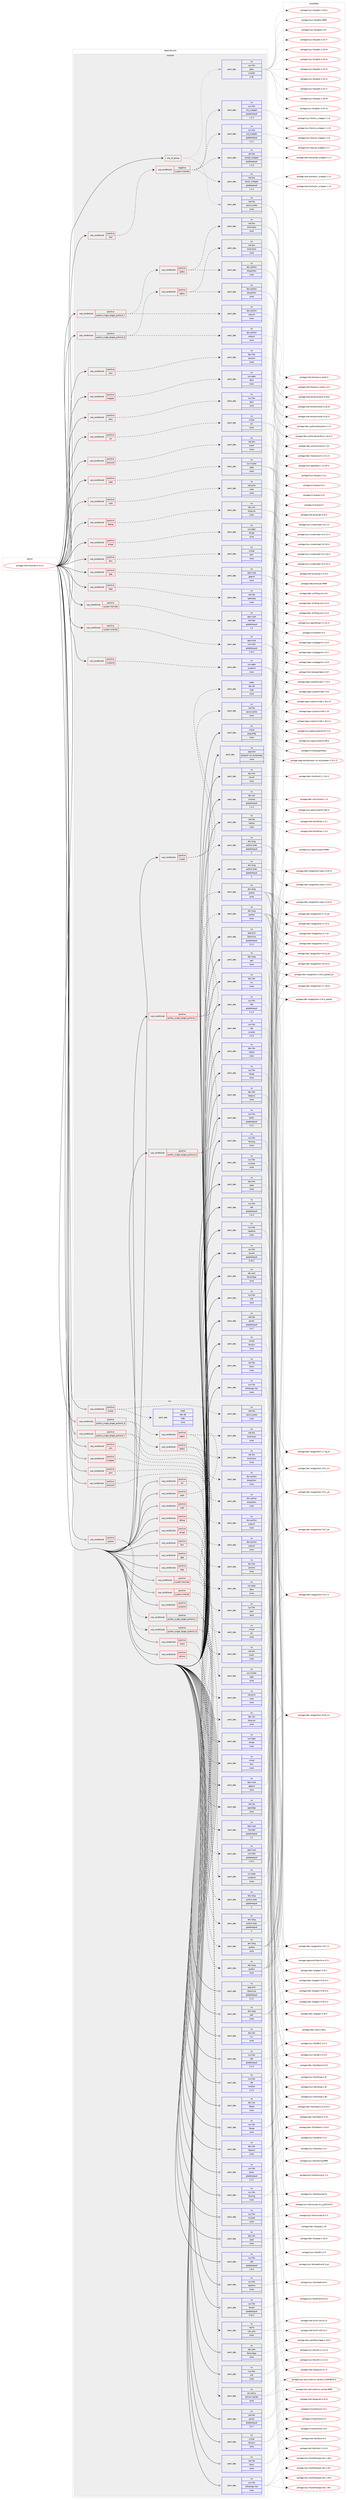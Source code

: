 digraph prolog {

# *************
# Graph options
# *************

newrank=true;
concentrate=true;
compound=true;
graph [rankdir=LR,fontname=Helvetica,fontsize=10,ranksep=1.5];#, ranksep=2.5, nodesep=0.2];
edge  [arrowhead=vee];
node  [fontname=Helvetica,fontsize=10];

# **********
# The ebuild
# **********

subgraph cluster_leftcol {
color=gray;
rank=same;
label=<<i>ebuild</i>>;
id [label="portage://net-fs/samba-4.12.11", color=red, width=4, href="../net-fs/samba-4.12.11.svg"];
}

# ****************
# The dependencies
# ****************

subgraph cluster_midcol {
color=gray;
label=<<i>dependencies</i>>;
subgraph cluster_compile {
fillcolor="#eeeeee";
style=filled;
label=<<i>compile</i>>;
subgraph any131 {
dependency15355 [label=<<TABLE BORDER="0" CELLBORDER="1" CELLSPACING="0" CELLPADDING="4"><TR><TD CELLPADDING="10">any_of_group</TD></TR></TABLE>>, shape=none, color=red];subgraph pack10808 {
dependency15356 [label=<<TABLE BORDER="0" CELLBORDER="1" CELLSPACING="0" CELLPADDING="4" WIDTH="220"><TR><TD ROWSPAN="6" CELLPADDING="30">pack_dep</TD></TR><TR><TD WIDTH="110">no</TD></TR><TR><TD>net-libs</TD></TR><TR><TD>rpcsvc-proto</TD></TR><TR><TD>none</TD></TR><TR><TD></TD></TR></TABLE>>, shape=none, color=blue];
}
dependency15355:e -> dependency15356:w [weight=20,style="dotted",arrowhead="oinv"];
subgraph pack10809 {
dependency15357 [label=<<TABLE BORDER="0" CELLBORDER="1" CELLSPACING="0" CELLPADDING="4" WIDTH="220"><TR><TD ROWSPAN="6" CELLPADDING="30">pack_dep</TD></TR><TR><TD WIDTH="110">no</TD></TR><TR><TD>sys-libs</TD></TR><TR><TD>glibc</TD></TR><TR><TD>smaller</TD></TR><TR><TD>2.26</TD></TR></TABLE>>, shape=none, color=blue];
}
dependency15355:e -> dependency15357:w [weight=20,style="dotted",arrowhead="oinv"];
}
id:e -> dependency15355:w [weight=20,style="solid",arrowhead="vee"];
subgraph cond4397 {
dependency15358 [label=<<TABLE BORDER="0" CELLBORDER="1" CELLSPACING="0" CELLPADDING="4"><TR><TD ROWSPAN="3" CELLPADDING="10">use_conditional</TD></TR><TR><TD>positive</TD></TR><TR><TD>acl</TD></TR></TABLE>>, shape=none, color=red];
subgraph pack10810 {
dependency15359 [label=<<TABLE BORDER="0" CELLBORDER="1" CELLSPACING="0" CELLPADDING="4" WIDTH="220"><TR><TD ROWSPAN="6" CELLPADDING="30">pack_dep</TD></TR><TR><TD WIDTH="110">no</TD></TR><TR><TD>virtual</TD></TR><TR><TD>acl</TD></TR><TR><TD>none</TD></TR><TR><TD></TD></TR></TABLE>>, shape=none, color=blue];
}
dependency15358:e -> dependency15359:w [weight=20,style="dashed",arrowhead="vee"];
}
id:e -> dependency15358:w [weight=20,style="solid",arrowhead="vee"];
subgraph cond4398 {
dependency15360 [label=<<TABLE BORDER="0" CELLBORDER="1" CELLSPACING="0" CELLPADDING="4"><TR><TD ROWSPAN="3" CELLPADDING="10">use_conditional</TD></TR><TR><TD>positive</TD></TR><TR><TD>ceph</TD></TR></TABLE>>, shape=none, color=red];
subgraph pack10811 {
dependency15361 [label=<<TABLE BORDER="0" CELLBORDER="1" CELLSPACING="0" CELLPADDING="4" WIDTH="220"><TR><TD ROWSPAN="6" CELLPADDING="30">pack_dep</TD></TR><TR><TD WIDTH="110">no</TD></TR><TR><TD>sys-cluster</TD></TR><TR><TD>ceph</TD></TR><TR><TD>none</TD></TR><TR><TD></TD></TR></TABLE>>, shape=none, color=blue];
}
dependency15360:e -> dependency15361:w [weight=20,style="dashed",arrowhead="vee"];
}
id:e -> dependency15360:w [weight=20,style="solid",arrowhead="vee"];
subgraph cond4399 {
dependency15362 [label=<<TABLE BORDER="0" CELLBORDER="1" CELLSPACING="0" CELLPADDING="4"><TR><TD ROWSPAN="3" CELLPADDING="10">use_conditional</TD></TR><TR><TD>positive</TD></TR><TR><TD>cluster</TD></TR></TABLE>>, shape=none, color=red];
subgraph pack10812 {
dependency15363 [label=<<TABLE BORDER="0" CELLBORDER="1" CELLSPACING="0" CELLPADDING="4" WIDTH="220"><TR><TD ROWSPAN="6" CELLPADDING="30">pack_dep</TD></TR><TR><TD WIDTH="110">no</TD></TR><TR><TD>net-libs</TD></TR><TR><TD>rpcsvc-proto</TD></TR><TR><TD>none</TD></TR><TR><TD></TD></TR></TABLE>>, shape=none, color=blue];
}
dependency15362:e -> dependency15363:w [weight=20,style="dashed",arrowhead="vee"];
subgraph pack10813 {
dependency15364 [label=<<TABLE BORDER="0" CELLBORDER="1" CELLSPACING="0" CELLPADDING="4" WIDTH="220"><TR><TD ROWSPAN="6" CELLPADDING="30">pack_dep</TD></TR><TR><TD WIDTH="110">weak</TD></TR><TR><TD>dev-db</TD></TR><TR><TD>ctdb</TD></TR><TR><TD>none</TD></TR><TR><TD></TD></TR></TABLE>>, shape=none, color=blue];
}
dependency15362:e -> dependency15364:w [weight=20,style="dashed",arrowhead="vee"];
}
id:e -> dependency15362:w [weight=20,style="solid",arrowhead="vee"];
subgraph cond4400 {
dependency15365 [label=<<TABLE BORDER="0" CELLBORDER="1" CELLSPACING="0" CELLPADDING="4"><TR><TD ROWSPAN="3" CELLPADDING="10">use_conditional</TD></TR><TR><TD>positive</TD></TR><TR><TD>cups</TD></TR></TABLE>>, shape=none, color=red];
subgraph pack10814 {
dependency15366 [label=<<TABLE BORDER="0" CELLBORDER="1" CELLSPACING="0" CELLPADDING="4" WIDTH="220"><TR><TD ROWSPAN="6" CELLPADDING="30">pack_dep</TD></TR><TR><TD WIDTH="110">no</TD></TR><TR><TD>net-print</TD></TR><TR><TD>cups</TD></TR><TR><TD>none</TD></TR><TR><TD></TD></TR></TABLE>>, shape=none, color=blue];
}
dependency15365:e -> dependency15366:w [weight=20,style="dashed",arrowhead="vee"];
}
id:e -> dependency15365:w [weight=20,style="solid",arrowhead="vee"];
subgraph cond4401 {
dependency15367 [label=<<TABLE BORDER="0" CELLBORDER="1" CELLSPACING="0" CELLPADDING="4"><TR><TD ROWSPAN="3" CELLPADDING="10">use_conditional</TD></TR><TR><TD>positive</TD></TR><TR><TD>debug</TD></TR></TABLE>>, shape=none, color=red];
subgraph pack10815 {
dependency15368 [label=<<TABLE BORDER="0" CELLBORDER="1" CELLSPACING="0" CELLPADDING="4" WIDTH="220"><TR><TD ROWSPAN="6" CELLPADDING="30">pack_dep</TD></TR><TR><TD WIDTH="110">no</TD></TR><TR><TD>dev-util</TD></TR><TR><TD>lttng-ust</TD></TR><TR><TD>none</TD></TR><TR><TD></TD></TR></TABLE>>, shape=none, color=blue];
}
dependency15367:e -> dependency15368:w [weight=20,style="dashed",arrowhead="vee"];
}
id:e -> dependency15367:w [weight=20,style="solid",arrowhead="vee"];
subgraph cond4402 {
dependency15369 [label=<<TABLE BORDER="0" CELLBORDER="1" CELLSPACING="0" CELLPADDING="4"><TR><TD ROWSPAN="3" CELLPADDING="10">use_conditional</TD></TR><TR><TD>positive</TD></TR><TR><TD>dmapi</TD></TR></TABLE>>, shape=none, color=red];
subgraph pack10816 {
dependency15370 [label=<<TABLE BORDER="0" CELLBORDER="1" CELLSPACING="0" CELLPADDING="4" WIDTH="220"><TR><TD ROWSPAN="6" CELLPADDING="30">pack_dep</TD></TR><TR><TD WIDTH="110">no</TD></TR><TR><TD>sys-apps</TD></TR><TR><TD>dmapi</TD></TR><TR><TD>none</TD></TR><TR><TD></TD></TR></TABLE>>, shape=none, color=blue];
}
dependency15369:e -> dependency15370:w [weight=20,style="dashed",arrowhead="vee"];
}
id:e -> dependency15369:w [weight=20,style="solid",arrowhead="vee"];
subgraph cond4403 {
dependency15371 [label=<<TABLE BORDER="0" CELLBORDER="1" CELLSPACING="0" CELLPADDING="4"><TR><TD ROWSPAN="3" CELLPADDING="10">use_conditional</TD></TR><TR><TD>positive</TD></TR><TR><TD>fam</TD></TR></TABLE>>, shape=none, color=red];
subgraph pack10817 {
dependency15372 [label=<<TABLE BORDER="0" CELLBORDER="1" CELLSPACING="0" CELLPADDING="4" WIDTH="220"><TR><TD ROWSPAN="6" CELLPADDING="30">pack_dep</TD></TR><TR><TD WIDTH="110">no</TD></TR><TR><TD>virtual</TD></TR><TR><TD>fam</TD></TR><TR><TD>none</TD></TR><TR><TD></TD></TR></TABLE>>, shape=none, color=blue];
}
dependency15371:e -> dependency15372:w [weight=20,style="dashed",arrowhead="vee"];
}
id:e -> dependency15371:w [weight=20,style="solid",arrowhead="vee"];
subgraph cond4404 {
dependency15373 [label=<<TABLE BORDER="0" CELLBORDER="1" CELLSPACING="0" CELLPADDING="4"><TR><TD ROWSPAN="3" CELLPADDING="10">use_conditional</TD></TR><TR><TD>positive</TD></TR><TR><TD>gpg</TD></TR></TABLE>>, shape=none, color=red];
subgraph pack10818 {
dependency15374 [label=<<TABLE BORDER="0" CELLBORDER="1" CELLSPACING="0" CELLPADDING="4" WIDTH="220"><TR><TD ROWSPAN="6" CELLPADDING="30">pack_dep</TD></TR><TR><TD WIDTH="110">no</TD></TR><TR><TD>app-crypt</TD></TR><TR><TD>gpgme</TD></TR><TR><TD>none</TD></TR><TR><TD></TD></TR></TABLE>>, shape=none, color=blue];
}
dependency15373:e -> dependency15374:w [weight=20,style="dashed",arrowhead="vee"];
}
id:e -> dependency15373:w [weight=20,style="solid",arrowhead="vee"];
subgraph cond4405 {
dependency15375 [label=<<TABLE BORDER="0" CELLBORDER="1" CELLSPACING="0" CELLPADDING="4"><TR><TD ROWSPAN="3" CELLPADDING="10">use_conditional</TD></TR><TR><TD>positive</TD></TR><TR><TD>json</TD></TR></TABLE>>, shape=none, color=red];
subgraph pack10819 {
dependency15376 [label=<<TABLE BORDER="0" CELLBORDER="1" CELLSPACING="0" CELLPADDING="4" WIDTH="220"><TR><TD ROWSPAN="6" CELLPADDING="30">pack_dep</TD></TR><TR><TD WIDTH="110">no</TD></TR><TR><TD>dev-libs</TD></TR><TR><TD>jansson</TD></TR><TR><TD>none</TD></TR><TR><TD></TD></TR></TABLE>>, shape=none, color=blue];
}
dependency15375:e -> dependency15376:w [weight=20,style="dashed",arrowhead="vee"];
}
id:e -> dependency15375:w [weight=20,style="solid",arrowhead="vee"];
subgraph cond4406 {
dependency15377 [label=<<TABLE BORDER="0" CELLBORDER="1" CELLSPACING="0" CELLPADDING="4"><TR><TD ROWSPAN="3" CELLPADDING="10">use_conditional</TD></TR><TR><TD>positive</TD></TR><TR><TD>ldap</TD></TR></TABLE>>, shape=none, color=red];
subgraph pack10820 {
dependency15378 [label=<<TABLE BORDER="0" CELLBORDER="1" CELLSPACING="0" CELLPADDING="4" WIDTH="220"><TR><TD ROWSPAN="6" CELLPADDING="30">pack_dep</TD></TR><TR><TD WIDTH="110">no</TD></TR><TR><TD>net-nds</TD></TR><TR><TD>openldap</TD></TR><TR><TD>none</TD></TR><TR><TD></TD></TR></TABLE>>, shape=none, color=blue];
}
dependency15377:e -> dependency15378:w [weight=20,style="dashed",arrowhead="vee"];
}
id:e -> dependency15377:w [weight=20,style="solid",arrowhead="vee"];
subgraph cond4407 {
dependency15379 [label=<<TABLE BORDER="0" CELLBORDER="1" CELLSPACING="0" CELLPADDING="4"><TR><TD ROWSPAN="3" CELLPADDING="10">use_conditional</TD></TR><TR><TD>positive</TD></TR><TR><TD>pam</TD></TR></TABLE>>, shape=none, color=red];
subgraph pack10821 {
dependency15380 [label=<<TABLE BORDER="0" CELLBORDER="1" CELLSPACING="0" CELLPADDING="4" WIDTH="220"><TR><TD ROWSPAN="6" CELLPADDING="30">pack_dep</TD></TR><TR><TD WIDTH="110">no</TD></TR><TR><TD>sys-libs</TD></TR><TR><TD>pam</TD></TR><TR><TD>none</TD></TR><TR><TD></TD></TR></TABLE>>, shape=none, color=blue];
}
dependency15379:e -> dependency15380:w [weight=20,style="dashed",arrowhead="vee"];
}
id:e -> dependency15379:w [weight=20,style="solid",arrowhead="vee"];
subgraph cond4408 {
dependency15381 [label=<<TABLE BORDER="0" CELLBORDER="1" CELLSPACING="0" CELLPADDING="4"><TR><TD ROWSPAN="3" CELLPADDING="10">use_conditional</TD></TR><TR><TD>positive</TD></TR><TR><TD>python_single_target_python3_7</TD></TR></TABLE>>, shape=none, color=red];
subgraph pack10822 {
dependency15382 [label=<<TABLE BORDER="0" CELLBORDER="1" CELLSPACING="0" CELLPADDING="4" WIDTH="220"><TR><TD ROWSPAN="6" CELLPADDING="30">pack_dep</TD></TR><TR><TD WIDTH="110">no</TD></TR><TR><TD>dev-lang</TD></TR><TR><TD>python</TD></TR><TR><TD>none</TD></TR><TR><TD></TD></TR></TABLE>>, shape=none, color=blue];
}
dependency15381:e -> dependency15382:w [weight=20,style="dashed",arrowhead="vee"];
subgraph pack10823 {
dependency15383 [label=<<TABLE BORDER="0" CELLBORDER="1" CELLSPACING="0" CELLPADDING="4" WIDTH="220"><TR><TD ROWSPAN="6" CELLPADDING="30">pack_dep</TD></TR><TR><TD WIDTH="110">no</TD></TR><TR><TD>dev-lang</TD></TR><TR><TD>python-exec</TD></TR><TR><TD>greaterequal</TD></TR><TR><TD>2</TD></TR></TABLE>>, shape=none, color=blue];
}
dependency15381:e -> dependency15383:w [weight=20,style="dashed",arrowhead="vee"];
}
id:e -> dependency15381:w [weight=20,style="solid",arrowhead="vee"];
subgraph cond4409 {
dependency15384 [label=<<TABLE BORDER="0" CELLBORDER="1" CELLSPACING="0" CELLPADDING="4"><TR><TD ROWSPAN="3" CELLPADDING="10">use_conditional</TD></TR><TR><TD>positive</TD></TR><TR><TD>python_single_target_python3_7</TD></TR></TABLE>>, shape=none, color=red];
subgraph pack10824 {
dependency15385 [label=<<TABLE BORDER="0" CELLBORDER="1" CELLSPACING="0" CELLPADDING="4" WIDTH="220"><TR><TD ROWSPAN="6" CELLPADDING="30">pack_dep</TD></TR><TR><TD WIDTH="110">no</TD></TR><TR><TD>dev-python</TD></TR><TR><TD>subunit</TD></TR><TR><TD>none</TD></TR><TR><TD></TD></TR></TABLE>>, shape=none, color=blue];
}
dependency15384:e -> dependency15385:w [weight=20,style="dashed",arrowhead="vee"];
subgraph cond4410 {
dependency15386 [label=<<TABLE BORDER="0" CELLBORDER="1" CELLSPACING="0" CELLPADDING="4"><TR><TD ROWSPAN="3" CELLPADDING="10">use_conditional</TD></TR><TR><TD>positive</TD></TR><TR><TD>addns</TD></TR></TABLE>>, shape=none, color=red];
subgraph pack10825 {
dependency15387 [label=<<TABLE BORDER="0" CELLBORDER="1" CELLSPACING="0" CELLPADDING="4" WIDTH="220"><TR><TD ROWSPAN="6" CELLPADDING="30">pack_dep</TD></TR><TR><TD WIDTH="110">no</TD></TR><TR><TD>net-dns</TD></TR><TR><TD>bind-tools</TD></TR><TR><TD>none</TD></TR><TR><TD></TD></TR></TABLE>>, shape=none, color=blue];
}
dependency15386:e -> dependency15387:w [weight=20,style="dashed",arrowhead="vee"];
subgraph pack10826 {
dependency15388 [label=<<TABLE BORDER="0" CELLBORDER="1" CELLSPACING="0" CELLPADDING="4" WIDTH="220"><TR><TD ROWSPAN="6" CELLPADDING="30">pack_dep</TD></TR><TR><TD WIDTH="110">no</TD></TR><TR><TD>dev-python</TD></TR><TR><TD>dnspython</TD></TR><TR><TD>none</TD></TR><TR><TD></TD></TR></TABLE>>, shape=none, color=blue];
}
dependency15386:e -> dependency15388:w [weight=20,style="dashed",arrowhead="vee"];
}
dependency15384:e -> dependency15386:w [weight=20,style="dashed",arrowhead="vee"];
}
id:e -> dependency15384:w [weight=20,style="solid",arrowhead="vee"];
subgraph cond4411 {
dependency15389 [label=<<TABLE BORDER="0" CELLBORDER="1" CELLSPACING="0" CELLPADDING="4"><TR><TD ROWSPAN="3" CELLPADDING="10">use_conditional</TD></TR><TR><TD>positive</TD></TR><TR><TD>python_single_target_python3_8</TD></TR></TABLE>>, shape=none, color=red];
subgraph pack10827 {
dependency15390 [label=<<TABLE BORDER="0" CELLBORDER="1" CELLSPACING="0" CELLPADDING="4" WIDTH="220"><TR><TD ROWSPAN="6" CELLPADDING="30">pack_dep</TD></TR><TR><TD WIDTH="110">no</TD></TR><TR><TD>dev-lang</TD></TR><TR><TD>python</TD></TR><TR><TD>none</TD></TR><TR><TD></TD></TR></TABLE>>, shape=none, color=blue];
}
dependency15389:e -> dependency15390:w [weight=20,style="dashed",arrowhead="vee"];
subgraph pack10828 {
dependency15391 [label=<<TABLE BORDER="0" CELLBORDER="1" CELLSPACING="0" CELLPADDING="4" WIDTH="220"><TR><TD ROWSPAN="6" CELLPADDING="30">pack_dep</TD></TR><TR><TD WIDTH="110">no</TD></TR><TR><TD>dev-lang</TD></TR><TR><TD>python-exec</TD></TR><TR><TD>greaterequal</TD></TR><TR><TD>2</TD></TR></TABLE>>, shape=none, color=blue];
}
dependency15389:e -> dependency15391:w [weight=20,style="dashed",arrowhead="vee"];
}
id:e -> dependency15389:w [weight=20,style="solid",arrowhead="vee"];
subgraph cond4412 {
dependency15392 [label=<<TABLE BORDER="0" CELLBORDER="1" CELLSPACING="0" CELLPADDING="4"><TR><TD ROWSPAN="3" CELLPADDING="10">use_conditional</TD></TR><TR><TD>positive</TD></TR><TR><TD>python_single_target_python3_8</TD></TR></TABLE>>, shape=none, color=red];
subgraph pack10829 {
dependency15393 [label=<<TABLE BORDER="0" CELLBORDER="1" CELLSPACING="0" CELLPADDING="4" WIDTH="220"><TR><TD ROWSPAN="6" CELLPADDING="30">pack_dep</TD></TR><TR><TD WIDTH="110">no</TD></TR><TR><TD>dev-python</TD></TR><TR><TD>subunit</TD></TR><TR><TD>none</TD></TR><TR><TD></TD></TR></TABLE>>, shape=none, color=blue];
}
dependency15392:e -> dependency15393:w [weight=20,style="dashed",arrowhead="vee"];
subgraph cond4413 {
dependency15394 [label=<<TABLE BORDER="0" CELLBORDER="1" CELLSPACING="0" CELLPADDING="4"><TR><TD ROWSPAN="3" CELLPADDING="10">use_conditional</TD></TR><TR><TD>positive</TD></TR><TR><TD>addns</TD></TR></TABLE>>, shape=none, color=red];
subgraph pack10830 {
dependency15395 [label=<<TABLE BORDER="0" CELLBORDER="1" CELLSPACING="0" CELLPADDING="4" WIDTH="220"><TR><TD ROWSPAN="6" CELLPADDING="30">pack_dep</TD></TR><TR><TD WIDTH="110">no</TD></TR><TR><TD>net-dns</TD></TR><TR><TD>bind-tools</TD></TR><TR><TD>none</TD></TR><TR><TD></TD></TR></TABLE>>, shape=none, color=blue];
}
dependency15394:e -> dependency15395:w [weight=20,style="dashed",arrowhead="vee"];
subgraph pack10831 {
dependency15396 [label=<<TABLE BORDER="0" CELLBORDER="1" CELLSPACING="0" CELLPADDING="4" WIDTH="220"><TR><TD ROWSPAN="6" CELLPADDING="30">pack_dep</TD></TR><TR><TD WIDTH="110">no</TD></TR><TR><TD>dev-python</TD></TR><TR><TD>dnspython</TD></TR><TR><TD>none</TD></TR><TR><TD></TD></TR></TABLE>>, shape=none, color=blue];
}
dependency15394:e -> dependency15396:w [weight=20,style="dashed",arrowhead="vee"];
}
dependency15392:e -> dependency15394:w [weight=20,style="dashed",arrowhead="vee"];
}
id:e -> dependency15392:w [weight=20,style="solid",arrowhead="vee"];
subgraph cond4414 {
dependency15397 [label=<<TABLE BORDER="0" CELLBORDER="1" CELLSPACING="0" CELLPADDING="4"><TR><TD ROWSPAN="3" CELLPADDING="10">use_conditional</TD></TR><TR><TD>positive</TD></TR><TR><TD>snapper</TD></TR></TABLE>>, shape=none, color=red];
subgraph pack10832 {
dependency15398 [label=<<TABLE BORDER="0" CELLBORDER="1" CELLSPACING="0" CELLPADDING="4" WIDTH="220"><TR><TD ROWSPAN="6" CELLPADDING="30">pack_dep</TD></TR><TR><TD WIDTH="110">no</TD></TR><TR><TD>sys-apps</TD></TR><TR><TD>dbus</TD></TR><TR><TD>none</TD></TR><TR><TD></TD></TR></TABLE>>, shape=none, color=blue];
}
dependency15397:e -> dependency15398:w [weight=20,style="dashed",arrowhead="vee"];
}
id:e -> dependency15397:w [weight=20,style="solid",arrowhead="vee"];
subgraph cond4415 {
dependency15399 [label=<<TABLE BORDER="0" CELLBORDER="1" CELLSPACING="0" CELLPADDING="4"><TR><TD ROWSPAN="3" CELLPADDING="10">use_conditional</TD></TR><TR><TD>positive</TD></TR><TR><TD>system-heimdal</TD></TR></TABLE>>, shape=none, color=red];
subgraph pack10833 {
dependency15400 [label=<<TABLE BORDER="0" CELLBORDER="1" CELLSPACING="0" CELLPADDING="4" WIDTH="220"><TR><TD ROWSPAN="6" CELLPADDING="30">pack_dep</TD></TR><TR><TD WIDTH="110">no</TD></TR><TR><TD>app-crypt</TD></TR><TR><TD>heimdal</TD></TR><TR><TD>greaterequal</TD></TR><TR><TD>1.5</TD></TR></TABLE>>, shape=none, color=blue];
}
dependency15399:e -> dependency15400:w [weight=20,style="dashed",arrowhead="vee"];
}
id:e -> dependency15399:w [weight=20,style="solid",arrowhead="vee"];
subgraph cond4416 {
dependency15401 [label=<<TABLE BORDER="0" CELLBORDER="1" CELLSPACING="0" CELLPADDING="4"><TR><TD ROWSPAN="3" CELLPADDING="10">use_conditional</TD></TR><TR><TD>positive</TD></TR><TR><TD>system-mitkrb5</TD></TR></TABLE>>, shape=none, color=red];
subgraph pack10834 {
dependency15402 [label=<<TABLE BORDER="0" CELLBORDER="1" CELLSPACING="0" CELLPADDING="4" WIDTH="220"><TR><TD ROWSPAN="6" CELLPADDING="30">pack_dep</TD></TR><TR><TD WIDTH="110">no</TD></TR><TR><TD>app-crypt</TD></TR><TR><TD>mit-krb5</TD></TR><TR><TD>greaterequal</TD></TR><TR><TD>1.15.1</TD></TR></TABLE>>, shape=none, color=blue];
}
dependency15401:e -> dependency15402:w [weight=20,style="dashed",arrowhead="vee"];
}
id:e -> dependency15401:w [weight=20,style="solid",arrowhead="vee"];
subgraph cond4417 {
dependency15403 [label=<<TABLE BORDER="0" CELLBORDER="1" CELLSPACING="0" CELLPADDING="4"><TR><TD ROWSPAN="3" CELLPADDING="10">use_conditional</TD></TR><TR><TD>positive</TD></TR><TR><TD>systemd</TD></TR></TABLE>>, shape=none, color=red];
subgraph pack10835 {
dependency15404 [label=<<TABLE BORDER="0" CELLBORDER="1" CELLSPACING="0" CELLPADDING="4" WIDTH="220"><TR><TD ROWSPAN="6" CELLPADDING="30">pack_dep</TD></TR><TR><TD WIDTH="110">no</TD></TR><TR><TD>sys-apps</TD></TR><TR><TD>systemd</TD></TR><TR><TD>none</TD></TR><TR><TD></TD></TR></TABLE>>, shape=none, color=blue];
}
dependency15403:e -> dependency15404:w [weight=20,style="dashed",arrowhead="vee"];
}
id:e -> dependency15403:w [weight=20,style="solid",arrowhead="vee"];
subgraph cond4418 {
dependency15405 [label=<<TABLE BORDER="0" CELLBORDER="1" CELLSPACING="0" CELLPADDING="4"><TR><TD ROWSPAN="3" CELLPADDING="10">use_conditional</TD></TR><TR><TD>positive</TD></TR><TR><TD>test</TD></TR></TABLE>>, shape=none, color=red];
subgraph cond4419 {
dependency15406 [label=<<TABLE BORDER="0" CELLBORDER="1" CELLSPACING="0" CELLPADDING="4"><TR><TD ROWSPAN="3" CELLPADDING="10">use_conditional</TD></TR><TR><TD>negative</TD></TR><TR><TD>system-mitkrb5</TD></TR></TABLE>>, shape=none, color=red];
subgraph pack10836 {
dependency15407 [label=<<TABLE BORDER="0" CELLBORDER="1" CELLSPACING="0" CELLPADDING="4" WIDTH="220"><TR><TD ROWSPAN="6" CELLPADDING="30">pack_dep</TD></TR><TR><TD WIDTH="110">no</TD></TR><TR><TD>sys-libs</TD></TR><TR><TD>nss_wrapper</TD></TR><TR><TD>greaterequal</TD></TR><TR><TD>1.1.3</TD></TR></TABLE>>, shape=none, color=blue];
}
dependency15406:e -> dependency15407:w [weight=20,style="dashed",arrowhead="vee"];
subgraph pack10837 {
dependency15408 [label=<<TABLE BORDER="0" CELLBORDER="1" CELLSPACING="0" CELLPADDING="4" WIDTH="220"><TR><TD ROWSPAN="6" CELLPADDING="30">pack_dep</TD></TR><TR><TD WIDTH="110">no</TD></TR><TR><TD>net-dns</TD></TR><TR><TD>resolv_wrapper</TD></TR><TR><TD>greaterequal</TD></TR><TR><TD>1.1.4</TD></TR></TABLE>>, shape=none, color=blue];
}
dependency15406:e -> dependency15408:w [weight=20,style="dashed",arrowhead="vee"];
subgraph pack10838 {
dependency15409 [label=<<TABLE BORDER="0" CELLBORDER="1" CELLSPACING="0" CELLPADDING="4" WIDTH="220"><TR><TD ROWSPAN="6" CELLPADDING="30">pack_dep</TD></TR><TR><TD WIDTH="110">no</TD></TR><TR><TD>net-libs</TD></TR><TR><TD>socket_wrapper</TD></TR><TR><TD>greaterequal</TD></TR><TR><TD>1.1.9</TD></TR></TABLE>>, shape=none, color=blue];
}
dependency15406:e -> dependency15409:w [weight=20,style="dashed",arrowhead="vee"];
subgraph pack10839 {
dependency15410 [label=<<TABLE BORDER="0" CELLBORDER="1" CELLSPACING="0" CELLPADDING="4" WIDTH="220"><TR><TD ROWSPAN="6" CELLPADDING="30">pack_dep</TD></TR><TR><TD WIDTH="110">no</TD></TR><TR><TD>sys-libs</TD></TR><TR><TD>uid_wrapper</TD></TR><TR><TD>greaterequal</TD></TR><TR><TD>1.2.1</TD></TR></TABLE>>, shape=none, color=blue];
}
dependency15406:e -> dependency15410:w [weight=20,style="dashed",arrowhead="vee"];
}
dependency15405:e -> dependency15406:w [weight=20,style="dashed",arrowhead="vee"];
}
id:e -> dependency15405:w [weight=20,style="solid",arrowhead="vee"];
subgraph cond4420 {
dependency15411 [label=<<TABLE BORDER="0" CELLBORDER="1" CELLSPACING="0" CELLPADDING="4"><TR><TD ROWSPAN="3" CELLPADDING="10">use_conditional</TD></TR><TR><TD>positive</TD></TR><TR><TD>zeroconf</TD></TR></TABLE>>, shape=none, color=red];
subgraph pack10840 {
dependency15412 [label=<<TABLE BORDER="0" CELLBORDER="1" CELLSPACING="0" CELLPADDING="4" WIDTH="220"><TR><TD ROWSPAN="6" CELLPADDING="30">pack_dep</TD></TR><TR><TD WIDTH="110">no</TD></TR><TR><TD>net-dns</TD></TR><TR><TD>avahi</TD></TR><TR><TD>none</TD></TR><TR><TD></TD></TR></TABLE>>, shape=none, color=blue];
}
dependency15411:e -> dependency15412:w [weight=20,style="dashed",arrowhead="vee"];
}
id:e -> dependency15411:w [weight=20,style="solid",arrowhead="vee"];
subgraph pack10841 {
dependency15413 [label=<<TABLE BORDER="0" CELLBORDER="1" CELLSPACING="0" CELLPADDING="4" WIDTH="220"><TR><TD ROWSPAN="6" CELLPADDING="30">pack_dep</TD></TR><TR><TD WIDTH="110">no</TD></TR><TR><TD>app-arch</TD></TR><TR><TD>libarchive</TD></TR><TR><TD>greaterequal</TD></TR><TR><TD>3.1.2</TD></TR></TABLE>>, shape=none, color=blue];
}
id:e -> dependency15413:w [weight=20,style="solid",arrowhead="vee"];
subgraph pack10842 {
dependency15414 [label=<<TABLE BORDER="0" CELLBORDER="1" CELLSPACING="0" CELLPADDING="4" WIDTH="220"><TR><TD ROWSPAN="6" CELLPADDING="30">pack_dep</TD></TR><TR><TD WIDTH="110">no</TD></TR><TR><TD>app-text</TD></TR><TR><TD>docbook-xsl-stylesheets</TD></TR><TR><TD>none</TD></TR><TR><TD></TD></TR></TABLE>>, shape=none, color=blue];
}
id:e -> dependency15414:w [weight=20,style="solid",arrowhead="vee"];
subgraph pack10843 {
dependency15415 [label=<<TABLE BORDER="0" CELLBORDER="1" CELLSPACING="0" CELLPADDING="4" WIDTH="220"><TR><TD ROWSPAN="6" CELLPADDING="30">pack_dep</TD></TR><TR><TD WIDTH="110">no</TD></TR><TR><TD>dev-lang</TD></TR><TR><TD>perl</TD></TR><TR><TD>none</TD></TR><TR><TD></TD></TR></TABLE>>, shape=none, color=blue];
}
id:e -> dependency15415:w [weight=20,style="solid",arrowhead="vee"];
subgraph pack10844 {
dependency15416 [label=<<TABLE BORDER="0" CELLBORDER="1" CELLSPACING="0" CELLPADDING="4" WIDTH="220"><TR><TD ROWSPAN="6" CELLPADDING="30">pack_dep</TD></TR><TR><TD WIDTH="110">no</TD></TR><TR><TD>dev-libs</TD></TR><TR><TD>icu</TD></TR><TR><TD>none</TD></TR><TR><TD></TD></TR></TABLE>>, shape=none, color=blue];
}
id:e -> dependency15416:w [weight=20,style="solid",arrowhead="vee"];
subgraph pack10845 {
dependency15417 [label=<<TABLE BORDER="0" CELLBORDER="1" CELLSPACING="0" CELLPADDING="4" WIDTH="220"><TR><TD ROWSPAN="6" CELLPADDING="30">pack_dep</TD></TR><TR><TD WIDTH="110">no</TD></TR><TR><TD>dev-libs</TD></TR><TR><TD>libbsd</TD></TR><TR><TD>none</TD></TR><TR><TD></TD></TR></TABLE>>, shape=none, color=blue];
}
id:e -> dependency15417:w [weight=20,style="solid",arrowhead="vee"];
subgraph pack10846 {
dependency15418 [label=<<TABLE BORDER="0" CELLBORDER="1" CELLSPACING="0" CELLPADDING="4" WIDTH="220"><TR><TD ROWSPAN="6" CELLPADDING="30">pack_dep</TD></TR><TR><TD WIDTH="110">no</TD></TR><TR><TD>dev-libs</TD></TR><TR><TD>libtasn1</TD></TR><TR><TD>none</TD></TR><TR><TD></TD></TR></TABLE>>, shape=none, color=blue];
}
id:e -> dependency15418:w [weight=20,style="solid",arrowhead="vee"];
subgraph pack10847 {
dependency15419 [label=<<TABLE BORDER="0" CELLBORDER="1" CELLSPACING="0" CELLPADDING="4" WIDTH="220"><TR><TD ROWSPAN="6" CELLPADDING="30">pack_dep</TD></TR><TR><TD WIDTH="110">no</TD></TR><TR><TD>dev-libs</TD></TR><TR><TD>libxslt</TD></TR><TR><TD>none</TD></TR><TR><TD></TD></TR></TABLE>>, shape=none, color=blue];
}
id:e -> dependency15419:w [weight=20,style="solid",arrowhead="vee"];
subgraph pack10848 {
dependency15420 [label=<<TABLE BORDER="0" CELLBORDER="1" CELLSPACING="0" CELLPADDING="4" WIDTH="220"><TR><TD ROWSPAN="6" CELLPADDING="30">pack_dep</TD></TR><TR><TD WIDTH="110">no</TD></TR><TR><TD>dev-libs</TD></TR><TR><TD>popt</TD></TR><TR><TD>none</TD></TR><TR><TD></TD></TR></TABLE>>, shape=none, color=blue];
}
id:e -> dependency15420:w [weight=20,style="solid",arrowhead="vee"];
subgraph pack10849 {
dependency15421 [label=<<TABLE BORDER="0" CELLBORDER="1" CELLSPACING="0" CELLPADDING="4" WIDTH="220"><TR><TD ROWSPAN="6" CELLPADDING="30">pack_dep</TD></TR><TR><TD WIDTH="110">no</TD></TR><TR><TD>dev-perl</TD></TR><TR><TD>Parse-Yapp</TD></TR><TR><TD>none</TD></TR><TR><TD></TD></TR></TABLE>>, shape=none, color=blue];
}
id:e -> dependency15421:w [weight=20,style="solid",arrowhead="vee"];
subgraph pack10850 {
dependency15422 [label=<<TABLE BORDER="0" CELLBORDER="1" CELLSPACING="0" CELLPADDING="4" WIDTH="220"><TR><TD ROWSPAN="6" CELLPADDING="30">pack_dep</TD></TR><TR><TD WIDTH="110">no</TD></TR><TR><TD>dev-util</TD></TR><TR><TD>cmocka</TD></TR><TR><TD>greaterequal</TD></TR><TR><TD>1.1.3</TD></TR></TABLE>>, shape=none, color=blue];
}
id:e -> dependency15422:w [weight=20,style="solid",arrowhead="vee"];
subgraph pack10851 {
dependency15423 [label=<<TABLE BORDER="0" CELLBORDER="1" CELLSPACING="0" CELLPADDING="4" WIDTH="220"><TR><TD ROWSPAN="6" CELLPADDING="30">pack_dep</TD></TR><TR><TD WIDTH="110">no</TD></TR><TR><TD>net-libs</TD></TR><TR><TD>gnutls</TD></TR><TR><TD>greaterequal</TD></TR><TR><TD>3.4.7</TD></TR></TABLE>>, shape=none, color=blue];
}
id:e -> dependency15423:w [weight=20,style="solid",arrowhead="vee"];
subgraph pack10852 {
dependency15424 [label=<<TABLE BORDER="0" CELLBORDER="1" CELLSPACING="0" CELLPADDING="4" WIDTH="220"><TR><TD ROWSPAN="6" CELLPADDING="30">pack_dep</TD></TR><TR><TD WIDTH="110">no</TD></TR><TR><TD>net-libs</TD></TR><TR><TD>libnsl</TD></TR><TR><TD>none</TD></TR><TR><TD></TD></TR></TABLE>>, shape=none, color=blue];
}
id:e -> dependency15424:w [weight=20,style="solid",arrowhead="vee"];
subgraph pack10853 {
dependency15425 [label=<<TABLE BORDER="0" CELLBORDER="1" CELLSPACING="0" CELLPADDING="4" WIDTH="220"><TR><TD ROWSPAN="6" CELLPADDING="30">pack_dep</TD></TR><TR><TD WIDTH="110">no</TD></TR><TR><TD>net-libs</TD></TR><TR><TD>libtirpc</TD></TR><TR><TD>none</TD></TR><TR><TD></TD></TR></TABLE>>, shape=none, color=blue];
}
id:e -> dependency15425:w [weight=20,style="solid",arrowhead="vee"];
subgraph pack10854 {
dependency15426 [label=<<TABLE BORDER="0" CELLBORDER="1" CELLSPACING="0" CELLPADDING="4" WIDTH="220"><TR><TD ROWSPAN="6" CELLPADDING="30">pack_dep</TD></TR><TR><TD WIDTH="110">no</TD></TR><TR><TD>sys-libs</TD></TR><TR><TD>e2fsprogs-libs</TD></TR><TR><TD>none</TD></TR><TR><TD></TD></TR></TABLE>>, shape=none, color=blue];
}
id:e -> dependency15426:w [weight=20,style="solid",arrowhead="vee"];
subgraph pack10855 {
dependency15427 [label=<<TABLE BORDER="0" CELLBORDER="1" CELLSPACING="0" CELLPADDING="4" WIDTH="220"><TR><TD ROWSPAN="6" CELLPADDING="30">pack_dep</TD></TR><TR><TD WIDTH="110">no</TD></TR><TR><TD>sys-libs</TD></TR><TR><TD>ldb</TD></TR><TR><TD>greaterequal</TD></TR><TR><TD>2.1.4</TD></TR></TABLE>>, shape=none, color=blue];
}
id:e -> dependency15427:w [weight=20,style="solid",arrowhead="vee"];
subgraph pack10856 {
dependency15428 [label=<<TABLE BORDER="0" CELLBORDER="1" CELLSPACING="0" CELLPADDING="4" WIDTH="220"><TR><TD ROWSPAN="6" CELLPADDING="30">pack_dep</TD></TR><TR><TD WIDTH="110">no</TD></TR><TR><TD>sys-libs</TD></TR><TR><TD>ldb</TD></TR><TR><TD>smaller</TD></TR><TR><TD>2.2.0</TD></TR></TABLE>>, shape=none, color=blue];
}
id:e -> dependency15428:w [weight=20,style="solid",arrowhead="vee"];
subgraph pack10857 {
dependency15429 [label=<<TABLE BORDER="0" CELLBORDER="1" CELLSPACING="0" CELLPADDING="4" WIDTH="220"><TR><TD ROWSPAN="6" CELLPADDING="30">pack_dep</TD></TR><TR><TD WIDTH="110">no</TD></TR><TR><TD>sys-libs</TD></TR><TR><TD>libcap</TD></TR><TR><TD>none</TD></TR><TR><TD></TD></TR></TABLE>>, shape=none, color=blue];
}
id:e -> dependency15429:w [weight=20,style="solid",arrowhead="vee"];
subgraph pack10858 {
dependency15430 [label=<<TABLE BORDER="0" CELLBORDER="1" CELLSPACING="0" CELLPADDING="4" WIDTH="220"><TR><TD ROWSPAN="6" CELLPADDING="30">pack_dep</TD></TR><TR><TD WIDTH="110">no</TD></TR><TR><TD>sys-libs</TD></TR><TR><TD>liburing</TD></TR><TR><TD>none</TD></TR><TR><TD></TD></TR></TABLE>>, shape=none, color=blue];
}
id:e -> dependency15430:w [weight=20,style="solid",arrowhead="vee"];
subgraph pack10859 {
dependency15431 [label=<<TABLE BORDER="0" CELLBORDER="1" CELLSPACING="0" CELLPADDING="4" WIDTH="220"><TR><TD ROWSPAN="6" CELLPADDING="30">pack_dep</TD></TR><TR><TD WIDTH="110">no</TD></TR><TR><TD>sys-libs</TD></TR><TR><TD>ncurses</TD></TR><TR><TD>none</TD></TR><TR><TD></TD></TR></TABLE>>, shape=none, color=blue];
}
id:e -> dependency15431:w [weight=20,style="solid",arrowhead="vee"];
subgraph pack10860 {
dependency15432 [label=<<TABLE BORDER="0" CELLBORDER="1" CELLSPACING="0" CELLPADDING="4" WIDTH="220"><TR><TD ROWSPAN="6" CELLPADDING="30">pack_dep</TD></TR><TR><TD WIDTH="110">no</TD></TR><TR><TD>sys-libs</TD></TR><TR><TD>readline</TD></TR><TR><TD>none</TD></TR><TR><TD></TD></TR></TABLE>>, shape=none, color=blue];
}
id:e -> dependency15432:w [weight=20,style="solid",arrowhead="vee"];
subgraph pack10861 {
dependency15433 [label=<<TABLE BORDER="0" CELLBORDER="1" CELLSPACING="0" CELLPADDING="4" WIDTH="220"><TR><TD ROWSPAN="6" CELLPADDING="30">pack_dep</TD></TR><TR><TD WIDTH="110">no</TD></TR><TR><TD>sys-libs</TD></TR><TR><TD>talloc</TD></TR><TR><TD>greaterequal</TD></TR><TR><TD>2.3.1</TD></TR></TABLE>>, shape=none, color=blue];
}
id:e -> dependency15433:w [weight=20,style="solid",arrowhead="vee"];
subgraph pack10862 {
dependency15434 [label=<<TABLE BORDER="0" CELLBORDER="1" CELLSPACING="0" CELLPADDING="4" WIDTH="220"><TR><TD ROWSPAN="6" CELLPADDING="30">pack_dep</TD></TR><TR><TD WIDTH="110">no</TD></TR><TR><TD>sys-libs</TD></TR><TR><TD>tdb</TD></TR><TR><TD>greaterequal</TD></TR><TR><TD>1.4.3</TD></TR></TABLE>>, shape=none, color=blue];
}
id:e -> dependency15434:w [weight=20,style="solid",arrowhead="vee"];
subgraph pack10863 {
dependency15435 [label=<<TABLE BORDER="0" CELLBORDER="1" CELLSPACING="0" CELLPADDING="4" WIDTH="220"><TR><TD ROWSPAN="6" CELLPADDING="30">pack_dep</TD></TR><TR><TD WIDTH="110">no</TD></TR><TR><TD>sys-libs</TD></TR><TR><TD>tevent</TD></TR><TR><TD>greaterequal</TD></TR><TR><TD>0.10.2</TD></TR></TABLE>>, shape=none, color=blue];
}
id:e -> dependency15435:w [weight=20,style="solid",arrowhead="vee"];
subgraph pack10864 {
dependency15436 [label=<<TABLE BORDER="0" CELLBORDER="1" CELLSPACING="0" CELLPADDING="4" WIDTH="220"><TR><TD ROWSPAN="6" CELLPADDING="30">pack_dep</TD></TR><TR><TD WIDTH="110">no</TD></TR><TR><TD>sys-libs</TD></TR><TR><TD>zlib</TD></TR><TR><TD>none</TD></TR><TR><TD></TD></TR></TABLE>>, shape=none, color=blue];
}
id:e -> dependency15436:w [weight=20,style="solid",arrowhead="vee"];
subgraph pack10865 {
dependency15437 [label=<<TABLE BORDER="0" CELLBORDER="1" CELLSPACING="0" CELLPADDING="4" WIDTH="220"><TR><TD ROWSPAN="6" CELLPADDING="30">pack_dep</TD></TR><TR><TD WIDTH="110">no</TD></TR><TR><TD>virtual</TD></TR><TR><TD>libiconv</TD></TR><TR><TD>none</TD></TR><TR><TD></TD></TR></TABLE>>, shape=none, color=blue];
}
id:e -> dependency15437:w [weight=20,style="solid",arrowhead="vee"];
subgraph pack10866 {
dependency15438 [label=<<TABLE BORDER="0" CELLBORDER="1" CELLSPACING="0" CELLPADDING="4" WIDTH="220"><TR><TD ROWSPAN="6" CELLPADDING="30">pack_dep</TD></TR><TR><TD WIDTH="110">no</TD></TR><TR><TD>virtual</TD></TR><TR><TD>pkgconfig</TD></TR><TR><TD>none</TD></TR><TR><TD></TD></TR></TABLE>>, shape=none, color=blue];
}
id:e -> dependency15438:w [weight=20,style="solid",arrowhead="vee"];
}
subgraph cluster_compileandrun {
fillcolor="#eeeeee";
style=filled;
label=<<i>compile and run</i>>;
}
subgraph cluster_run {
fillcolor="#eeeeee";
style=filled;
label=<<i>run</i>>;
subgraph cond4421 {
dependency15439 [label=<<TABLE BORDER="0" CELLBORDER="1" CELLSPACING="0" CELLPADDING="4"><TR><TD ROWSPAN="3" CELLPADDING="10">use_conditional</TD></TR><TR><TD>positive</TD></TR><TR><TD>acl</TD></TR></TABLE>>, shape=none, color=red];
subgraph pack10867 {
dependency15440 [label=<<TABLE BORDER="0" CELLBORDER="1" CELLSPACING="0" CELLPADDING="4" WIDTH="220"><TR><TD ROWSPAN="6" CELLPADDING="30">pack_dep</TD></TR><TR><TD WIDTH="110">no</TD></TR><TR><TD>virtual</TD></TR><TR><TD>acl</TD></TR><TR><TD>none</TD></TR><TR><TD></TD></TR></TABLE>>, shape=none, color=blue];
}
dependency15439:e -> dependency15440:w [weight=20,style="dashed",arrowhead="vee"];
}
id:e -> dependency15439:w [weight=20,style="solid",arrowhead="odot"];
subgraph cond4422 {
dependency15441 [label=<<TABLE BORDER="0" CELLBORDER="1" CELLSPACING="0" CELLPADDING="4"><TR><TD ROWSPAN="3" CELLPADDING="10">use_conditional</TD></TR><TR><TD>positive</TD></TR><TR><TD>ceph</TD></TR></TABLE>>, shape=none, color=red];
subgraph pack10868 {
dependency15442 [label=<<TABLE BORDER="0" CELLBORDER="1" CELLSPACING="0" CELLPADDING="4" WIDTH="220"><TR><TD ROWSPAN="6" CELLPADDING="30">pack_dep</TD></TR><TR><TD WIDTH="110">no</TD></TR><TR><TD>sys-cluster</TD></TR><TR><TD>ceph</TD></TR><TR><TD>none</TD></TR><TR><TD></TD></TR></TABLE>>, shape=none, color=blue];
}
dependency15441:e -> dependency15442:w [weight=20,style="dashed",arrowhead="vee"];
}
id:e -> dependency15441:w [weight=20,style="solid",arrowhead="odot"];
subgraph cond4423 {
dependency15443 [label=<<TABLE BORDER="0" CELLBORDER="1" CELLSPACING="0" CELLPADDING="4"><TR><TD ROWSPAN="3" CELLPADDING="10">use_conditional</TD></TR><TR><TD>positive</TD></TR><TR><TD>client</TD></TR></TABLE>>, shape=none, color=red];
subgraph pack10869 {
dependency15444 [label=<<TABLE BORDER="0" CELLBORDER="1" CELLSPACING="0" CELLPADDING="4" WIDTH="220"><TR><TD ROWSPAN="6" CELLPADDING="30">pack_dep</TD></TR><TR><TD WIDTH="110">no</TD></TR><TR><TD>net-fs</TD></TR><TR><TD>cifs-utils</TD></TR><TR><TD>none</TD></TR><TR><TD></TD></TR></TABLE>>, shape=none, color=blue];
}
dependency15443:e -> dependency15444:w [weight=20,style="dashed",arrowhead="vee"];
}
id:e -> dependency15443:w [weight=20,style="solid",arrowhead="odot"];
subgraph cond4424 {
dependency15445 [label=<<TABLE BORDER="0" CELLBORDER="1" CELLSPACING="0" CELLPADDING="4"><TR><TD ROWSPAN="3" CELLPADDING="10">use_conditional</TD></TR><TR><TD>positive</TD></TR><TR><TD>cluster</TD></TR></TABLE>>, shape=none, color=red];
subgraph pack10870 {
dependency15446 [label=<<TABLE BORDER="0" CELLBORDER="1" CELLSPACING="0" CELLPADDING="4" WIDTH="220"><TR><TD ROWSPAN="6" CELLPADDING="30">pack_dep</TD></TR><TR><TD WIDTH="110">no</TD></TR><TR><TD>net-libs</TD></TR><TR><TD>rpcsvc-proto</TD></TR><TR><TD>none</TD></TR><TR><TD></TD></TR></TABLE>>, shape=none, color=blue];
}
dependency15445:e -> dependency15446:w [weight=20,style="dashed",arrowhead="vee"];
subgraph pack10871 {
dependency15447 [label=<<TABLE BORDER="0" CELLBORDER="1" CELLSPACING="0" CELLPADDING="4" WIDTH="220"><TR><TD ROWSPAN="6" CELLPADDING="30">pack_dep</TD></TR><TR><TD WIDTH="110">weak</TD></TR><TR><TD>dev-db</TD></TR><TR><TD>ctdb</TD></TR><TR><TD>none</TD></TR><TR><TD></TD></TR></TABLE>>, shape=none, color=blue];
}
dependency15445:e -> dependency15447:w [weight=20,style="dashed",arrowhead="vee"];
}
id:e -> dependency15445:w [weight=20,style="solid",arrowhead="odot"];
subgraph cond4425 {
dependency15448 [label=<<TABLE BORDER="0" CELLBORDER="1" CELLSPACING="0" CELLPADDING="4"><TR><TD ROWSPAN="3" CELLPADDING="10">use_conditional</TD></TR><TR><TD>positive</TD></TR><TR><TD>cups</TD></TR></TABLE>>, shape=none, color=red];
subgraph pack10872 {
dependency15449 [label=<<TABLE BORDER="0" CELLBORDER="1" CELLSPACING="0" CELLPADDING="4" WIDTH="220"><TR><TD ROWSPAN="6" CELLPADDING="30">pack_dep</TD></TR><TR><TD WIDTH="110">no</TD></TR><TR><TD>net-print</TD></TR><TR><TD>cups</TD></TR><TR><TD>none</TD></TR><TR><TD></TD></TR></TABLE>>, shape=none, color=blue];
}
dependency15448:e -> dependency15449:w [weight=20,style="dashed",arrowhead="vee"];
}
id:e -> dependency15448:w [weight=20,style="solid",arrowhead="odot"];
subgraph cond4426 {
dependency15450 [label=<<TABLE BORDER="0" CELLBORDER="1" CELLSPACING="0" CELLPADDING="4"><TR><TD ROWSPAN="3" CELLPADDING="10">use_conditional</TD></TR><TR><TD>positive</TD></TR><TR><TD>debug</TD></TR></TABLE>>, shape=none, color=red];
subgraph pack10873 {
dependency15451 [label=<<TABLE BORDER="0" CELLBORDER="1" CELLSPACING="0" CELLPADDING="4" WIDTH="220"><TR><TD ROWSPAN="6" CELLPADDING="30">pack_dep</TD></TR><TR><TD WIDTH="110">no</TD></TR><TR><TD>dev-util</TD></TR><TR><TD>lttng-ust</TD></TR><TR><TD>none</TD></TR><TR><TD></TD></TR></TABLE>>, shape=none, color=blue];
}
dependency15450:e -> dependency15451:w [weight=20,style="dashed",arrowhead="vee"];
}
id:e -> dependency15450:w [weight=20,style="solid",arrowhead="odot"];
subgraph cond4427 {
dependency15452 [label=<<TABLE BORDER="0" CELLBORDER="1" CELLSPACING="0" CELLPADDING="4"><TR><TD ROWSPAN="3" CELLPADDING="10">use_conditional</TD></TR><TR><TD>positive</TD></TR><TR><TD>dmapi</TD></TR></TABLE>>, shape=none, color=red];
subgraph pack10874 {
dependency15453 [label=<<TABLE BORDER="0" CELLBORDER="1" CELLSPACING="0" CELLPADDING="4" WIDTH="220"><TR><TD ROWSPAN="6" CELLPADDING="30">pack_dep</TD></TR><TR><TD WIDTH="110">no</TD></TR><TR><TD>sys-apps</TD></TR><TR><TD>dmapi</TD></TR><TR><TD>none</TD></TR><TR><TD></TD></TR></TABLE>>, shape=none, color=blue];
}
dependency15452:e -> dependency15453:w [weight=20,style="dashed",arrowhead="vee"];
}
id:e -> dependency15452:w [weight=20,style="solid",arrowhead="odot"];
subgraph cond4428 {
dependency15454 [label=<<TABLE BORDER="0" CELLBORDER="1" CELLSPACING="0" CELLPADDING="4"><TR><TD ROWSPAN="3" CELLPADDING="10">use_conditional</TD></TR><TR><TD>positive</TD></TR><TR><TD>fam</TD></TR></TABLE>>, shape=none, color=red];
subgraph pack10875 {
dependency15455 [label=<<TABLE BORDER="0" CELLBORDER="1" CELLSPACING="0" CELLPADDING="4" WIDTH="220"><TR><TD ROWSPAN="6" CELLPADDING="30">pack_dep</TD></TR><TR><TD WIDTH="110">no</TD></TR><TR><TD>virtual</TD></TR><TR><TD>fam</TD></TR><TR><TD>none</TD></TR><TR><TD></TD></TR></TABLE>>, shape=none, color=blue];
}
dependency15454:e -> dependency15455:w [weight=20,style="dashed",arrowhead="vee"];
}
id:e -> dependency15454:w [weight=20,style="solid",arrowhead="odot"];
subgraph cond4429 {
dependency15456 [label=<<TABLE BORDER="0" CELLBORDER="1" CELLSPACING="0" CELLPADDING="4"><TR><TD ROWSPAN="3" CELLPADDING="10">use_conditional</TD></TR><TR><TD>positive</TD></TR><TR><TD>gpg</TD></TR></TABLE>>, shape=none, color=red];
subgraph pack10876 {
dependency15457 [label=<<TABLE BORDER="0" CELLBORDER="1" CELLSPACING="0" CELLPADDING="4" WIDTH="220"><TR><TD ROWSPAN="6" CELLPADDING="30">pack_dep</TD></TR><TR><TD WIDTH="110">no</TD></TR><TR><TD>app-crypt</TD></TR><TR><TD>gpgme</TD></TR><TR><TD>none</TD></TR><TR><TD></TD></TR></TABLE>>, shape=none, color=blue];
}
dependency15456:e -> dependency15457:w [weight=20,style="dashed",arrowhead="vee"];
}
id:e -> dependency15456:w [weight=20,style="solid",arrowhead="odot"];
subgraph cond4430 {
dependency15458 [label=<<TABLE BORDER="0" CELLBORDER="1" CELLSPACING="0" CELLPADDING="4"><TR><TD ROWSPAN="3" CELLPADDING="10">use_conditional</TD></TR><TR><TD>positive</TD></TR><TR><TD>json</TD></TR></TABLE>>, shape=none, color=red];
subgraph pack10877 {
dependency15459 [label=<<TABLE BORDER="0" CELLBORDER="1" CELLSPACING="0" CELLPADDING="4" WIDTH="220"><TR><TD ROWSPAN="6" CELLPADDING="30">pack_dep</TD></TR><TR><TD WIDTH="110">no</TD></TR><TR><TD>dev-libs</TD></TR><TR><TD>jansson</TD></TR><TR><TD>none</TD></TR><TR><TD></TD></TR></TABLE>>, shape=none, color=blue];
}
dependency15458:e -> dependency15459:w [weight=20,style="dashed",arrowhead="vee"];
}
id:e -> dependency15458:w [weight=20,style="solid",arrowhead="odot"];
subgraph cond4431 {
dependency15460 [label=<<TABLE BORDER="0" CELLBORDER="1" CELLSPACING="0" CELLPADDING="4"><TR><TD ROWSPAN="3" CELLPADDING="10">use_conditional</TD></TR><TR><TD>positive</TD></TR><TR><TD>ldap</TD></TR></TABLE>>, shape=none, color=red];
subgraph pack10878 {
dependency15461 [label=<<TABLE BORDER="0" CELLBORDER="1" CELLSPACING="0" CELLPADDING="4" WIDTH="220"><TR><TD ROWSPAN="6" CELLPADDING="30">pack_dep</TD></TR><TR><TD WIDTH="110">no</TD></TR><TR><TD>net-nds</TD></TR><TR><TD>openldap</TD></TR><TR><TD>none</TD></TR><TR><TD></TD></TR></TABLE>>, shape=none, color=blue];
}
dependency15460:e -> dependency15461:w [weight=20,style="dashed",arrowhead="vee"];
}
id:e -> dependency15460:w [weight=20,style="solid",arrowhead="odot"];
subgraph cond4432 {
dependency15462 [label=<<TABLE BORDER="0" CELLBORDER="1" CELLSPACING="0" CELLPADDING="4"><TR><TD ROWSPAN="3" CELLPADDING="10">use_conditional</TD></TR><TR><TD>positive</TD></TR><TR><TD>pam</TD></TR></TABLE>>, shape=none, color=red];
subgraph pack10879 {
dependency15463 [label=<<TABLE BORDER="0" CELLBORDER="1" CELLSPACING="0" CELLPADDING="4" WIDTH="220"><TR><TD ROWSPAN="6" CELLPADDING="30">pack_dep</TD></TR><TR><TD WIDTH="110">no</TD></TR><TR><TD>sys-libs</TD></TR><TR><TD>pam</TD></TR><TR><TD>none</TD></TR><TR><TD></TD></TR></TABLE>>, shape=none, color=blue];
}
dependency15462:e -> dependency15463:w [weight=20,style="dashed",arrowhead="vee"];
}
id:e -> dependency15462:w [weight=20,style="solid",arrowhead="odot"];
subgraph cond4433 {
dependency15464 [label=<<TABLE BORDER="0" CELLBORDER="1" CELLSPACING="0" CELLPADDING="4"><TR><TD ROWSPAN="3" CELLPADDING="10">use_conditional</TD></TR><TR><TD>positive</TD></TR><TR><TD>python</TD></TR></TABLE>>, shape=none, color=red];
subgraph cond4434 {
dependency15465 [label=<<TABLE BORDER="0" CELLBORDER="1" CELLSPACING="0" CELLPADDING="4"><TR><TD ROWSPAN="3" CELLPADDING="10">use_conditional</TD></TR><TR><TD>positive</TD></TR><TR><TD>python_single_target_python3_7</TD></TR></TABLE>>, shape=none, color=red];
subgraph pack10880 {
dependency15466 [label=<<TABLE BORDER="0" CELLBORDER="1" CELLSPACING="0" CELLPADDING="4" WIDTH="220"><TR><TD ROWSPAN="6" CELLPADDING="30">pack_dep</TD></TR><TR><TD WIDTH="110">no</TD></TR><TR><TD>dev-lang</TD></TR><TR><TD>python</TD></TR><TR><TD>none</TD></TR><TR><TD></TD></TR></TABLE>>, shape=none, color=blue];
}
dependency15465:e -> dependency15466:w [weight=20,style="dashed",arrowhead="vee"];
subgraph pack10881 {
dependency15467 [label=<<TABLE BORDER="0" CELLBORDER="1" CELLSPACING="0" CELLPADDING="4" WIDTH="220"><TR><TD ROWSPAN="6" CELLPADDING="30">pack_dep</TD></TR><TR><TD WIDTH="110">no</TD></TR><TR><TD>dev-lang</TD></TR><TR><TD>python-exec</TD></TR><TR><TD>greaterequal</TD></TR><TR><TD>2</TD></TR></TABLE>>, shape=none, color=blue];
}
dependency15465:e -> dependency15467:w [weight=20,style="dashed",arrowhead="vee"];
}
dependency15464:e -> dependency15465:w [weight=20,style="dashed",arrowhead="vee"];
subgraph cond4435 {
dependency15468 [label=<<TABLE BORDER="0" CELLBORDER="1" CELLSPACING="0" CELLPADDING="4"><TR><TD ROWSPAN="3" CELLPADDING="10">use_conditional</TD></TR><TR><TD>positive</TD></TR><TR><TD>python_single_target_python3_8</TD></TR></TABLE>>, shape=none, color=red];
subgraph pack10882 {
dependency15469 [label=<<TABLE BORDER="0" CELLBORDER="1" CELLSPACING="0" CELLPADDING="4" WIDTH="220"><TR><TD ROWSPAN="6" CELLPADDING="30">pack_dep</TD></TR><TR><TD WIDTH="110">no</TD></TR><TR><TD>dev-lang</TD></TR><TR><TD>python</TD></TR><TR><TD>none</TD></TR><TR><TD></TD></TR></TABLE>>, shape=none, color=blue];
}
dependency15468:e -> dependency15469:w [weight=20,style="dashed",arrowhead="vee"];
subgraph pack10883 {
dependency15470 [label=<<TABLE BORDER="0" CELLBORDER="1" CELLSPACING="0" CELLPADDING="4" WIDTH="220"><TR><TD ROWSPAN="6" CELLPADDING="30">pack_dep</TD></TR><TR><TD WIDTH="110">no</TD></TR><TR><TD>dev-lang</TD></TR><TR><TD>python-exec</TD></TR><TR><TD>greaterequal</TD></TR><TR><TD>2</TD></TR></TABLE>>, shape=none, color=blue];
}
dependency15468:e -> dependency15470:w [weight=20,style="dashed",arrowhead="vee"];
}
dependency15464:e -> dependency15468:w [weight=20,style="dashed",arrowhead="vee"];
}
id:e -> dependency15464:w [weight=20,style="solid",arrowhead="odot"];
subgraph cond4436 {
dependency15471 [label=<<TABLE BORDER="0" CELLBORDER="1" CELLSPACING="0" CELLPADDING="4"><TR><TD ROWSPAN="3" CELLPADDING="10">use_conditional</TD></TR><TR><TD>positive</TD></TR><TR><TD>python_single_target_python3_7</TD></TR></TABLE>>, shape=none, color=red];
subgraph pack10884 {
dependency15472 [label=<<TABLE BORDER="0" CELLBORDER="1" CELLSPACING="0" CELLPADDING="4" WIDTH="220"><TR><TD ROWSPAN="6" CELLPADDING="30">pack_dep</TD></TR><TR><TD WIDTH="110">no</TD></TR><TR><TD>dev-python</TD></TR><TR><TD>subunit</TD></TR><TR><TD>none</TD></TR><TR><TD></TD></TR></TABLE>>, shape=none, color=blue];
}
dependency15471:e -> dependency15472:w [weight=20,style="dashed",arrowhead="vee"];
subgraph cond4437 {
dependency15473 [label=<<TABLE BORDER="0" CELLBORDER="1" CELLSPACING="0" CELLPADDING="4"><TR><TD ROWSPAN="3" CELLPADDING="10">use_conditional</TD></TR><TR><TD>positive</TD></TR><TR><TD>addns</TD></TR></TABLE>>, shape=none, color=red];
subgraph pack10885 {
dependency15474 [label=<<TABLE BORDER="0" CELLBORDER="1" CELLSPACING="0" CELLPADDING="4" WIDTH="220"><TR><TD ROWSPAN="6" CELLPADDING="30">pack_dep</TD></TR><TR><TD WIDTH="110">no</TD></TR><TR><TD>net-dns</TD></TR><TR><TD>bind-tools</TD></TR><TR><TD>none</TD></TR><TR><TD></TD></TR></TABLE>>, shape=none, color=blue];
}
dependency15473:e -> dependency15474:w [weight=20,style="dashed",arrowhead="vee"];
subgraph pack10886 {
dependency15475 [label=<<TABLE BORDER="0" CELLBORDER="1" CELLSPACING="0" CELLPADDING="4" WIDTH="220"><TR><TD ROWSPAN="6" CELLPADDING="30">pack_dep</TD></TR><TR><TD WIDTH="110">no</TD></TR><TR><TD>dev-python</TD></TR><TR><TD>dnspython</TD></TR><TR><TD>none</TD></TR><TR><TD></TD></TR></TABLE>>, shape=none, color=blue];
}
dependency15473:e -> dependency15475:w [weight=20,style="dashed",arrowhead="vee"];
}
dependency15471:e -> dependency15473:w [weight=20,style="dashed",arrowhead="vee"];
}
id:e -> dependency15471:w [weight=20,style="solid",arrowhead="odot"];
subgraph cond4438 {
dependency15476 [label=<<TABLE BORDER="0" CELLBORDER="1" CELLSPACING="0" CELLPADDING="4"><TR><TD ROWSPAN="3" CELLPADDING="10">use_conditional</TD></TR><TR><TD>positive</TD></TR><TR><TD>python_single_target_python3_8</TD></TR></TABLE>>, shape=none, color=red];
subgraph pack10887 {
dependency15477 [label=<<TABLE BORDER="0" CELLBORDER="1" CELLSPACING="0" CELLPADDING="4" WIDTH="220"><TR><TD ROWSPAN="6" CELLPADDING="30">pack_dep</TD></TR><TR><TD WIDTH="110">no</TD></TR><TR><TD>dev-python</TD></TR><TR><TD>subunit</TD></TR><TR><TD>none</TD></TR><TR><TD></TD></TR></TABLE>>, shape=none, color=blue];
}
dependency15476:e -> dependency15477:w [weight=20,style="dashed",arrowhead="vee"];
subgraph cond4439 {
dependency15478 [label=<<TABLE BORDER="0" CELLBORDER="1" CELLSPACING="0" CELLPADDING="4"><TR><TD ROWSPAN="3" CELLPADDING="10">use_conditional</TD></TR><TR><TD>positive</TD></TR><TR><TD>addns</TD></TR></TABLE>>, shape=none, color=red];
subgraph pack10888 {
dependency15479 [label=<<TABLE BORDER="0" CELLBORDER="1" CELLSPACING="0" CELLPADDING="4" WIDTH="220"><TR><TD ROWSPAN="6" CELLPADDING="30">pack_dep</TD></TR><TR><TD WIDTH="110">no</TD></TR><TR><TD>net-dns</TD></TR><TR><TD>bind-tools</TD></TR><TR><TD>none</TD></TR><TR><TD></TD></TR></TABLE>>, shape=none, color=blue];
}
dependency15478:e -> dependency15479:w [weight=20,style="dashed",arrowhead="vee"];
subgraph pack10889 {
dependency15480 [label=<<TABLE BORDER="0" CELLBORDER="1" CELLSPACING="0" CELLPADDING="4" WIDTH="220"><TR><TD ROWSPAN="6" CELLPADDING="30">pack_dep</TD></TR><TR><TD WIDTH="110">no</TD></TR><TR><TD>dev-python</TD></TR><TR><TD>dnspython</TD></TR><TR><TD>none</TD></TR><TR><TD></TD></TR></TABLE>>, shape=none, color=blue];
}
dependency15478:e -> dependency15480:w [weight=20,style="dashed",arrowhead="vee"];
}
dependency15476:e -> dependency15478:w [weight=20,style="dashed",arrowhead="vee"];
}
id:e -> dependency15476:w [weight=20,style="solid",arrowhead="odot"];
subgraph cond4440 {
dependency15481 [label=<<TABLE BORDER="0" CELLBORDER="1" CELLSPACING="0" CELLPADDING="4"><TR><TD ROWSPAN="3" CELLPADDING="10">use_conditional</TD></TR><TR><TD>positive</TD></TR><TR><TD>selinux</TD></TR></TABLE>>, shape=none, color=red];
subgraph pack10890 {
dependency15482 [label=<<TABLE BORDER="0" CELLBORDER="1" CELLSPACING="0" CELLPADDING="4" WIDTH="220"><TR><TD ROWSPAN="6" CELLPADDING="30">pack_dep</TD></TR><TR><TD WIDTH="110">no</TD></TR><TR><TD>sec-policy</TD></TR><TR><TD>selinux-samba</TD></TR><TR><TD>none</TD></TR><TR><TD></TD></TR></TABLE>>, shape=none, color=blue];
}
dependency15481:e -> dependency15482:w [weight=20,style="dashed",arrowhead="vee"];
}
id:e -> dependency15481:w [weight=20,style="solid",arrowhead="odot"];
subgraph cond4441 {
dependency15483 [label=<<TABLE BORDER="0" CELLBORDER="1" CELLSPACING="0" CELLPADDING="4"><TR><TD ROWSPAN="3" CELLPADDING="10">use_conditional</TD></TR><TR><TD>positive</TD></TR><TR><TD>snapper</TD></TR></TABLE>>, shape=none, color=red];
subgraph pack10891 {
dependency15484 [label=<<TABLE BORDER="0" CELLBORDER="1" CELLSPACING="0" CELLPADDING="4" WIDTH="220"><TR><TD ROWSPAN="6" CELLPADDING="30">pack_dep</TD></TR><TR><TD WIDTH="110">no</TD></TR><TR><TD>sys-apps</TD></TR><TR><TD>dbus</TD></TR><TR><TD>none</TD></TR><TR><TD></TD></TR></TABLE>>, shape=none, color=blue];
}
dependency15483:e -> dependency15484:w [weight=20,style="dashed",arrowhead="vee"];
}
id:e -> dependency15483:w [weight=20,style="solid",arrowhead="odot"];
subgraph cond4442 {
dependency15485 [label=<<TABLE BORDER="0" CELLBORDER="1" CELLSPACING="0" CELLPADDING="4"><TR><TD ROWSPAN="3" CELLPADDING="10">use_conditional</TD></TR><TR><TD>positive</TD></TR><TR><TD>system-heimdal</TD></TR></TABLE>>, shape=none, color=red];
subgraph pack10892 {
dependency15486 [label=<<TABLE BORDER="0" CELLBORDER="1" CELLSPACING="0" CELLPADDING="4" WIDTH="220"><TR><TD ROWSPAN="6" CELLPADDING="30">pack_dep</TD></TR><TR><TD WIDTH="110">no</TD></TR><TR><TD>app-crypt</TD></TR><TR><TD>heimdal</TD></TR><TR><TD>greaterequal</TD></TR><TR><TD>1.5</TD></TR></TABLE>>, shape=none, color=blue];
}
dependency15485:e -> dependency15486:w [weight=20,style="dashed",arrowhead="vee"];
}
id:e -> dependency15485:w [weight=20,style="solid",arrowhead="odot"];
subgraph cond4443 {
dependency15487 [label=<<TABLE BORDER="0" CELLBORDER="1" CELLSPACING="0" CELLPADDING="4"><TR><TD ROWSPAN="3" CELLPADDING="10">use_conditional</TD></TR><TR><TD>positive</TD></TR><TR><TD>system-mitkrb5</TD></TR></TABLE>>, shape=none, color=red];
subgraph pack10893 {
dependency15488 [label=<<TABLE BORDER="0" CELLBORDER="1" CELLSPACING="0" CELLPADDING="4" WIDTH="220"><TR><TD ROWSPAN="6" CELLPADDING="30">pack_dep</TD></TR><TR><TD WIDTH="110">no</TD></TR><TR><TD>app-crypt</TD></TR><TR><TD>mit-krb5</TD></TR><TR><TD>greaterequal</TD></TR><TR><TD>1.15.1</TD></TR></TABLE>>, shape=none, color=blue];
}
dependency15487:e -> dependency15488:w [weight=20,style="dashed",arrowhead="vee"];
}
id:e -> dependency15487:w [weight=20,style="solid",arrowhead="odot"];
subgraph cond4444 {
dependency15489 [label=<<TABLE BORDER="0" CELLBORDER="1" CELLSPACING="0" CELLPADDING="4"><TR><TD ROWSPAN="3" CELLPADDING="10">use_conditional</TD></TR><TR><TD>positive</TD></TR><TR><TD>systemd</TD></TR></TABLE>>, shape=none, color=red];
subgraph pack10894 {
dependency15490 [label=<<TABLE BORDER="0" CELLBORDER="1" CELLSPACING="0" CELLPADDING="4" WIDTH="220"><TR><TD ROWSPAN="6" CELLPADDING="30">pack_dep</TD></TR><TR><TD WIDTH="110">no</TD></TR><TR><TD>sys-apps</TD></TR><TR><TD>systemd</TD></TR><TR><TD>none</TD></TR><TR><TD></TD></TR></TABLE>>, shape=none, color=blue];
}
dependency15489:e -> dependency15490:w [weight=20,style="dashed",arrowhead="vee"];
}
id:e -> dependency15489:w [weight=20,style="solid",arrowhead="odot"];
subgraph cond4445 {
dependency15491 [label=<<TABLE BORDER="0" CELLBORDER="1" CELLSPACING="0" CELLPADDING="4"><TR><TD ROWSPAN="3" CELLPADDING="10">use_conditional</TD></TR><TR><TD>positive</TD></TR><TR><TD>zeroconf</TD></TR></TABLE>>, shape=none, color=red];
subgraph pack10895 {
dependency15492 [label=<<TABLE BORDER="0" CELLBORDER="1" CELLSPACING="0" CELLPADDING="4" WIDTH="220"><TR><TD ROWSPAN="6" CELLPADDING="30">pack_dep</TD></TR><TR><TD WIDTH="110">no</TD></TR><TR><TD>net-dns</TD></TR><TR><TD>avahi</TD></TR><TR><TD>none</TD></TR><TR><TD></TD></TR></TABLE>>, shape=none, color=blue];
}
dependency15491:e -> dependency15492:w [weight=20,style="dashed",arrowhead="vee"];
}
id:e -> dependency15491:w [weight=20,style="solid",arrowhead="odot"];
subgraph pack10896 {
dependency15493 [label=<<TABLE BORDER="0" CELLBORDER="1" CELLSPACING="0" CELLPADDING="4" WIDTH="220"><TR><TD ROWSPAN="6" CELLPADDING="30">pack_dep</TD></TR><TR><TD WIDTH="110">no</TD></TR><TR><TD>app-arch</TD></TR><TR><TD>libarchive</TD></TR><TR><TD>greaterequal</TD></TR><TR><TD>3.1.2</TD></TR></TABLE>>, shape=none, color=blue];
}
id:e -> dependency15493:w [weight=20,style="solid",arrowhead="odot"];
subgraph pack10897 {
dependency15494 [label=<<TABLE BORDER="0" CELLBORDER="1" CELLSPACING="0" CELLPADDING="4" WIDTH="220"><TR><TD ROWSPAN="6" CELLPADDING="30">pack_dep</TD></TR><TR><TD WIDTH="110">no</TD></TR><TR><TD>dev-lang</TD></TR><TR><TD>perl</TD></TR><TR><TD>none</TD></TR><TR><TD></TD></TR></TABLE>>, shape=none, color=blue];
}
id:e -> dependency15494:w [weight=20,style="solid",arrowhead="odot"];
subgraph pack10898 {
dependency15495 [label=<<TABLE BORDER="0" CELLBORDER="1" CELLSPACING="0" CELLPADDING="4" WIDTH="220"><TR><TD ROWSPAN="6" CELLPADDING="30">pack_dep</TD></TR><TR><TD WIDTH="110">no</TD></TR><TR><TD>dev-libs</TD></TR><TR><TD>icu</TD></TR><TR><TD>none</TD></TR><TR><TD></TD></TR></TABLE>>, shape=none, color=blue];
}
id:e -> dependency15495:w [weight=20,style="solid",arrowhead="odot"];
subgraph pack10899 {
dependency15496 [label=<<TABLE BORDER="0" CELLBORDER="1" CELLSPACING="0" CELLPADDING="4" WIDTH="220"><TR><TD ROWSPAN="6" CELLPADDING="30">pack_dep</TD></TR><TR><TD WIDTH="110">no</TD></TR><TR><TD>dev-libs</TD></TR><TR><TD>libbsd</TD></TR><TR><TD>none</TD></TR><TR><TD></TD></TR></TABLE>>, shape=none, color=blue];
}
id:e -> dependency15496:w [weight=20,style="solid",arrowhead="odot"];
subgraph pack10900 {
dependency15497 [label=<<TABLE BORDER="0" CELLBORDER="1" CELLSPACING="0" CELLPADDING="4" WIDTH="220"><TR><TD ROWSPAN="6" CELLPADDING="30">pack_dep</TD></TR><TR><TD WIDTH="110">no</TD></TR><TR><TD>dev-libs</TD></TR><TR><TD>libtasn1</TD></TR><TR><TD>none</TD></TR><TR><TD></TD></TR></TABLE>>, shape=none, color=blue];
}
id:e -> dependency15497:w [weight=20,style="solid",arrowhead="odot"];
subgraph pack10901 {
dependency15498 [label=<<TABLE BORDER="0" CELLBORDER="1" CELLSPACING="0" CELLPADDING="4" WIDTH="220"><TR><TD ROWSPAN="6" CELLPADDING="30">pack_dep</TD></TR><TR><TD WIDTH="110">no</TD></TR><TR><TD>dev-libs</TD></TR><TR><TD>popt</TD></TR><TR><TD>none</TD></TR><TR><TD></TD></TR></TABLE>>, shape=none, color=blue];
}
id:e -> dependency15498:w [weight=20,style="solid",arrowhead="odot"];
subgraph pack10902 {
dependency15499 [label=<<TABLE BORDER="0" CELLBORDER="1" CELLSPACING="0" CELLPADDING="4" WIDTH="220"><TR><TD ROWSPAN="6" CELLPADDING="30">pack_dep</TD></TR><TR><TD WIDTH="110">no</TD></TR><TR><TD>dev-perl</TD></TR><TR><TD>Parse-Yapp</TD></TR><TR><TD>none</TD></TR><TR><TD></TD></TR></TABLE>>, shape=none, color=blue];
}
id:e -> dependency15499:w [weight=20,style="solid",arrowhead="odot"];
subgraph pack10903 {
dependency15500 [label=<<TABLE BORDER="0" CELLBORDER="1" CELLSPACING="0" CELLPADDING="4" WIDTH="220"><TR><TD ROWSPAN="6" CELLPADDING="30">pack_dep</TD></TR><TR><TD WIDTH="110">no</TD></TR><TR><TD>net-libs</TD></TR><TR><TD>gnutls</TD></TR><TR><TD>greaterequal</TD></TR><TR><TD>3.4.7</TD></TR></TABLE>>, shape=none, color=blue];
}
id:e -> dependency15500:w [weight=20,style="solid",arrowhead="odot"];
subgraph pack10904 {
dependency15501 [label=<<TABLE BORDER="0" CELLBORDER="1" CELLSPACING="0" CELLPADDING="4" WIDTH="220"><TR><TD ROWSPAN="6" CELLPADDING="30">pack_dep</TD></TR><TR><TD WIDTH="110">no</TD></TR><TR><TD>net-libs</TD></TR><TR><TD>libnsl</TD></TR><TR><TD>none</TD></TR><TR><TD></TD></TR></TABLE>>, shape=none, color=blue];
}
id:e -> dependency15501:w [weight=20,style="solid",arrowhead="odot"];
subgraph pack10905 {
dependency15502 [label=<<TABLE BORDER="0" CELLBORDER="1" CELLSPACING="0" CELLPADDING="4" WIDTH="220"><TR><TD ROWSPAN="6" CELLPADDING="30">pack_dep</TD></TR><TR><TD WIDTH="110">no</TD></TR><TR><TD>sys-libs</TD></TR><TR><TD>e2fsprogs-libs</TD></TR><TR><TD>none</TD></TR><TR><TD></TD></TR></TABLE>>, shape=none, color=blue];
}
id:e -> dependency15502:w [weight=20,style="solid",arrowhead="odot"];
subgraph pack10906 {
dependency15503 [label=<<TABLE BORDER="0" CELLBORDER="1" CELLSPACING="0" CELLPADDING="4" WIDTH="220"><TR><TD ROWSPAN="6" CELLPADDING="30">pack_dep</TD></TR><TR><TD WIDTH="110">no</TD></TR><TR><TD>sys-libs</TD></TR><TR><TD>ldb</TD></TR><TR><TD>greaterequal</TD></TR><TR><TD>2.1.4</TD></TR></TABLE>>, shape=none, color=blue];
}
id:e -> dependency15503:w [weight=20,style="solid",arrowhead="odot"];
subgraph pack10907 {
dependency15504 [label=<<TABLE BORDER="0" CELLBORDER="1" CELLSPACING="0" CELLPADDING="4" WIDTH="220"><TR><TD ROWSPAN="6" CELLPADDING="30">pack_dep</TD></TR><TR><TD WIDTH="110">no</TD></TR><TR><TD>sys-libs</TD></TR><TR><TD>ldb</TD></TR><TR><TD>smaller</TD></TR><TR><TD>2.2.0</TD></TR></TABLE>>, shape=none, color=blue];
}
id:e -> dependency15504:w [weight=20,style="solid",arrowhead="odot"];
subgraph pack10908 {
dependency15505 [label=<<TABLE BORDER="0" CELLBORDER="1" CELLSPACING="0" CELLPADDING="4" WIDTH="220"><TR><TD ROWSPAN="6" CELLPADDING="30">pack_dep</TD></TR><TR><TD WIDTH="110">no</TD></TR><TR><TD>sys-libs</TD></TR><TR><TD>libcap</TD></TR><TR><TD>none</TD></TR><TR><TD></TD></TR></TABLE>>, shape=none, color=blue];
}
id:e -> dependency15505:w [weight=20,style="solid",arrowhead="odot"];
subgraph pack10909 {
dependency15506 [label=<<TABLE BORDER="0" CELLBORDER="1" CELLSPACING="0" CELLPADDING="4" WIDTH="220"><TR><TD ROWSPAN="6" CELLPADDING="30">pack_dep</TD></TR><TR><TD WIDTH="110">no</TD></TR><TR><TD>sys-libs</TD></TR><TR><TD>liburing</TD></TR><TR><TD>none</TD></TR><TR><TD></TD></TR></TABLE>>, shape=none, color=blue];
}
id:e -> dependency15506:w [weight=20,style="solid",arrowhead="odot"];
subgraph pack10910 {
dependency15507 [label=<<TABLE BORDER="0" CELLBORDER="1" CELLSPACING="0" CELLPADDING="4" WIDTH="220"><TR><TD ROWSPAN="6" CELLPADDING="30">pack_dep</TD></TR><TR><TD WIDTH="110">no</TD></TR><TR><TD>sys-libs</TD></TR><TR><TD>ncurses</TD></TR><TR><TD>none</TD></TR><TR><TD></TD></TR></TABLE>>, shape=none, color=blue];
}
id:e -> dependency15507:w [weight=20,style="solid",arrowhead="odot"];
subgraph pack10911 {
dependency15508 [label=<<TABLE BORDER="0" CELLBORDER="1" CELLSPACING="0" CELLPADDING="4" WIDTH="220"><TR><TD ROWSPAN="6" CELLPADDING="30">pack_dep</TD></TR><TR><TD WIDTH="110">no</TD></TR><TR><TD>sys-libs</TD></TR><TR><TD>readline</TD></TR><TR><TD>none</TD></TR><TR><TD></TD></TR></TABLE>>, shape=none, color=blue];
}
id:e -> dependency15508:w [weight=20,style="solid",arrowhead="odot"];
subgraph pack10912 {
dependency15509 [label=<<TABLE BORDER="0" CELLBORDER="1" CELLSPACING="0" CELLPADDING="4" WIDTH="220"><TR><TD ROWSPAN="6" CELLPADDING="30">pack_dep</TD></TR><TR><TD WIDTH="110">no</TD></TR><TR><TD>sys-libs</TD></TR><TR><TD>talloc</TD></TR><TR><TD>greaterequal</TD></TR><TR><TD>2.3.1</TD></TR></TABLE>>, shape=none, color=blue];
}
id:e -> dependency15509:w [weight=20,style="solid",arrowhead="odot"];
subgraph pack10913 {
dependency15510 [label=<<TABLE BORDER="0" CELLBORDER="1" CELLSPACING="0" CELLPADDING="4" WIDTH="220"><TR><TD ROWSPAN="6" CELLPADDING="30">pack_dep</TD></TR><TR><TD WIDTH="110">no</TD></TR><TR><TD>sys-libs</TD></TR><TR><TD>tdb</TD></TR><TR><TD>greaterequal</TD></TR><TR><TD>1.4.3</TD></TR></TABLE>>, shape=none, color=blue];
}
id:e -> dependency15510:w [weight=20,style="solid",arrowhead="odot"];
subgraph pack10914 {
dependency15511 [label=<<TABLE BORDER="0" CELLBORDER="1" CELLSPACING="0" CELLPADDING="4" WIDTH="220"><TR><TD ROWSPAN="6" CELLPADDING="30">pack_dep</TD></TR><TR><TD WIDTH="110">no</TD></TR><TR><TD>sys-libs</TD></TR><TR><TD>tevent</TD></TR><TR><TD>greaterequal</TD></TR><TR><TD>0.10.2</TD></TR></TABLE>>, shape=none, color=blue];
}
id:e -> dependency15511:w [weight=20,style="solid",arrowhead="odot"];
subgraph pack10915 {
dependency15512 [label=<<TABLE BORDER="0" CELLBORDER="1" CELLSPACING="0" CELLPADDING="4" WIDTH="220"><TR><TD ROWSPAN="6" CELLPADDING="30">pack_dep</TD></TR><TR><TD WIDTH="110">no</TD></TR><TR><TD>sys-libs</TD></TR><TR><TD>zlib</TD></TR><TR><TD>none</TD></TR><TR><TD></TD></TR></TABLE>>, shape=none, color=blue];
}
id:e -> dependency15512:w [weight=20,style="solid",arrowhead="odot"];
subgraph pack10916 {
dependency15513 [label=<<TABLE BORDER="0" CELLBORDER="1" CELLSPACING="0" CELLPADDING="4" WIDTH="220"><TR><TD ROWSPAN="6" CELLPADDING="30">pack_dep</TD></TR><TR><TD WIDTH="110">no</TD></TR><TR><TD>virtual</TD></TR><TR><TD>libiconv</TD></TR><TR><TD>none</TD></TR><TR><TD></TD></TR></TABLE>>, shape=none, color=blue];
}
id:e -> dependency15513:w [weight=20,style="solid",arrowhead="odot"];
}
}

# **************
# The candidates
# **************

subgraph cluster_choices {
rank=same;
color=gray;
label=<<i>candidates</i>>;

subgraph choice10808 {
color=black;
nodesep=1;
choice110101116451081059811547114112991151189945112114111116111454946524650 [label="portage://net-libs/rpcsvc-proto-1.4.2", color=red, width=4,href="../net-libs/rpcsvc-proto-1.4.2.svg"];
choice1101011164510810598115471141129911511899451121141111161114548 [label="portage://net-libs/rpcsvc-proto-0", color=red, width=4,href="../net-libs/rpcsvc-proto-0.svg"];
dependency15356:e -> choice110101116451081059811547114112991151189945112114111116111454946524650:w [style=dotted,weight="100"];
dependency15356:e -> choice1101011164510810598115471141129911511899451121141111161114548:w [style=dotted,weight="100"];
}
subgraph choice10809 {
color=black;
nodesep=1;
choice11512111545108105981154710310810598994557575757 [label="portage://sys-libs/glibc-9999", color=red, width=4,href="../sys-libs/glibc-9999.svg"];
choice11512111545108105981154710310810598994550465151 [label="portage://sys-libs/glibc-2.33", color=red, width=4,href="../sys-libs/glibc-2.33.svg"];
choice115121115451081059811547103108105989945504651504511455 [label="portage://sys-libs/glibc-2.32-r7", color=red, width=4,href="../sys-libs/glibc-2.32-r7.svg"];
choice115121115451081059811547103108105989945504651504511454 [label="portage://sys-libs/glibc-2.32-r6", color=red, width=4,href="../sys-libs/glibc-2.32-r6.svg"];
choice115121115451081059811547103108105989945504651504511453 [label="portage://sys-libs/glibc-2.32-r5", color=red, width=4,href="../sys-libs/glibc-2.32-r5.svg"];
choice115121115451081059811547103108105989945504651504511451 [label="portage://sys-libs/glibc-2.32-r3", color=red, width=4,href="../sys-libs/glibc-2.32-r3.svg"];
choice115121115451081059811547103108105989945504651504511450 [label="portage://sys-libs/glibc-2.32-r2", color=red, width=4,href="../sys-libs/glibc-2.32-r2.svg"];
choice115121115451081059811547103108105989945504651494511455 [label="portage://sys-libs/glibc-2.31-r7", color=red, width=4,href="../sys-libs/glibc-2.31-r7.svg"];
choice115121115451081059811547103108105989945504651484511457 [label="portage://sys-libs/glibc-2.30-r9", color=red, width=4,href="../sys-libs/glibc-2.30-r9.svg"];
choice11512111545108105981154710310810598994550465053451144949 [label="portage://sys-libs/glibc-2.25-r11", color=red, width=4,href="../sys-libs/glibc-2.25-r11.svg"];
choice115121115451081059811547103108105989945504649574511450 [label="portage://sys-libs/glibc-2.19-r2", color=red, width=4,href="../sys-libs/glibc-2.19-r2.svg"];
dependency15357:e -> choice11512111545108105981154710310810598994557575757:w [style=dotted,weight="100"];
dependency15357:e -> choice11512111545108105981154710310810598994550465151:w [style=dotted,weight="100"];
dependency15357:e -> choice115121115451081059811547103108105989945504651504511455:w [style=dotted,weight="100"];
dependency15357:e -> choice115121115451081059811547103108105989945504651504511454:w [style=dotted,weight="100"];
dependency15357:e -> choice115121115451081059811547103108105989945504651504511453:w [style=dotted,weight="100"];
dependency15357:e -> choice115121115451081059811547103108105989945504651504511451:w [style=dotted,weight="100"];
dependency15357:e -> choice115121115451081059811547103108105989945504651504511450:w [style=dotted,weight="100"];
dependency15357:e -> choice115121115451081059811547103108105989945504651494511455:w [style=dotted,weight="100"];
dependency15357:e -> choice115121115451081059811547103108105989945504651484511457:w [style=dotted,weight="100"];
dependency15357:e -> choice11512111545108105981154710310810598994550465053451144949:w [style=dotted,weight="100"];
dependency15357:e -> choice115121115451081059811547103108105989945504649574511450:w [style=dotted,weight="100"];
}
subgraph choice10810 {
color=black;
nodesep=1;
choice1181051141161179710847979910845484511450 [label="portage://virtual/acl-0-r2", color=red, width=4,href="../virtual/acl-0-r2.svg"];
choice1181051141161179710847979910845484511449 [label="portage://virtual/acl-0-r1", color=red, width=4,href="../virtual/acl-0-r1.svg"];
choice118105114116117971084797991084548 [label="portage://virtual/acl-0", color=red, width=4,href="../virtual/acl-0.svg"];
dependency15359:e -> choice1181051141161179710847979910845484511450:w [style=dotted,weight="100"];
dependency15359:e -> choice1181051141161179710847979910845484511449:w [style=dotted,weight="100"];
dependency15359:e -> choice118105114116117971084797991084548:w [style=dotted,weight="100"];
}
subgraph choice10811 {
color=black;
nodesep=1;
choice11512111545991081171151161011144799101112104454953465046564511449 [label="portage://sys-cluster/ceph-15.2.8-r1", color=red, width=4,href="../sys-cluster/ceph-15.2.8-r1.svg"];
choice1151211154599108117115116101114479910111210445495246504649544511449 [label="portage://sys-cluster/ceph-14.2.16-r1", color=red, width=4,href="../sys-cluster/ceph-14.2.16-r1.svg"];
choice1151211154599108117115116101114479910111210445495246504649534511449 [label="portage://sys-cluster/ceph-14.2.15-r1", color=red, width=4,href="../sys-cluster/ceph-14.2.15-r1.svg"];
choice115121115459910811711511610111447991011121044549524650464951 [label="portage://sys-cluster/ceph-14.2.13", color=red, width=4,href="../sys-cluster/ceph-14.2.13.svg"];
choice1151211154599108117115116101114479910111210445495246504649494511449 [label="portage://sys-cluster/ceph-14.2.11-r1", color=red, width=4,href="../sys-cluster/ceph-14.2.11-r1.svg"];
dependency15361:e -> choice11512111545991081171151161011144799101112104454953465046564511449:w [style=dotted,weight="100"];
dependency15361:e -> choice1151211154599108117115116101114479910111210445495246504649544511449:w [style=dotted,weight="100"];
dependency15361:e -> choice1151211154599108117115116101114479910111210445495246504649534511449:w [style=dotted,weight="100"];
dependency15361:e -> choice115121115459910811711511610111447991011121044549524650464951:w [style=dotted,weight="100"];
dependency15361:e -> choice1151211154599108117115116101114479910111210445495246504649494511449:w [style=dotted,weight="100"];
}
subgraph choice10812 {
color=black;
nodesep=1;
choice110101116451081059811547114112991151189945112114111116111454946524650 [label="portage://net-libs/rpcsvc-proto-1.4.2", color=red, width=4,href="../net-libs/rpcsvc-proto-1.4.2.svg"];
choice1101011164510810598115471141129911511899451121141111161114548 [label="portage://net-libs/rpcsvc-proto-0", color=red, width=4,href="../net-libs/rpcsvc-proto-0.svg"];
dependency15363:e -> choice110101116451081059811547114112991151189945112114111116111454946524650:w [style=dotted,weight="100"];
dependency15363:e -> choice1101011164510810598115471141129911511899451121141111161114548:w [style=dotted,weight="100"];
}
subgraph choice10813 {
color=black;
nodesep=1;
}
subgraph choice10814 {
color=black;
nodesep=1;
choice1101011164511211410511011647991171121154557575757 [label="portage://net-print/cups-9999", color=red, width=4,href="../net-print/cups-9999.svg"];
choice1101011164511211410511011647991171121154550465146514511450 [label="portage://net-print/cups-2.3.3-r2", color=red, width=4,href="../net-print/cups-2.3.3-r2.svg"];
dependency15366:e -> choice1101011164511211410511011647991171121154557575757:w [style=dotted,weight="100"];
dependency15366:e -> choice1101011164511211410511011647991171121154550465146514511450:w [style=dotted,weight="100"];
}
subgraph choice10815 {
color=black;
nodesep=1;
choice100101118451171161051084710811611611010345117115116455046564649 [label="portage://dev-util/lttng-ust-2.8.1", color=red, width=4,href="../dev-util/lttng-ust-2.8.1.svg"];
choice10010111845117116105108471081161161101034511711511645504649504648 [label="portage://dev-util/lttng-ust-2.12.0", color=red, width=4,href="../dev-util/lttng-ust-2.12.0.svg"];
choice10010111845117116105108471081161161101034511711511645504649494648 [label="portage://dev-util/lttng-ust-2.11.0", color=red, width=4,href="../dev-util/lttng-ust-2.11.0.svg"];
dependency15368:e -> choice100101118451171161051084710811611611010345117115116455046564649:w [style=dotted,weight="100"];
dependency15368:e -> choice10010111845117116105108471081161161101034511711511645504649504648:w [style=dotted,weight="100"];
dependency15368:e -> choice10010111845117116105108471081161161101034511711511645504649494648:w [style=dotted,weight="100"];
}
subgraph choice10816 {
color=black;
nodesep=1;
choice11512111545971121121154710010997112105455046504649504511449 [label="portage://sys-apps/dmapi-2.2.12-r1", color=red, width=4,href="../sys-apps/dmapi-2.2.12-r1.svg"];
dependency15370:e -> choice11512111545971121121154710010997112105455046504649504511449:w [style=dotted,weight="100"];
}
subgraph choice10817 {
color=black;
nodesep=1;
choice11810511411611797108471029710945484511449 [label="portage://virtual/fam-0-r1", color=red, width=4,href="../virtual/fam-0-r1.svg"];
dependency15372:e -> choice11810511411611797108471029710945484511449:w [style=dotted,weight="100"];
}
subgraph choice10818 {
color=black;
nodesep=1;
choice9711211245991141211121164710311210310910145494649534649 [label="portage://app-crypt/gpgme-1.15.1", color=red, width=4,href="../app-crypt/gpgme-1.15.1.svg"];
choice9711211245991141211121164710311210310910145494649534648 [label="portage://app-crypt/gpgme-1.15.0", color=red, width=4,href="../app-crypt/gpgme-1.15.0.svg"];
choice9711211245991141211121164710311210310910145494649524648 [label="portage://app-crypt/gpgme-1.14.0", color=red, width=4,href="../app-crypt/gpgme-1.14.0.svg"];
dependency15374:e -> choice9711211245991141211121164710311210310910145494649534649:w [style=dotted,weight="100"];
dependency15374:e -> choice9711211245991141211121164710311210310910145494649534648:w [style=dotted,weight="100"];
dependency15374:e -> choice9711211245991141211121164710311210310910145494649524648:w [style=dotted,weight="100"];
}
subgraph choice10819 {
color=black;
nodesep=1;
choice10010111845108105981154710697110115115111110455046495146494511449 [label="portage://dev-libs/jansson-2.13.1-r1", color=red, width=4,href="../dev-libs/jansson-2.13.1-r1.svg"];
dependency15376:e -> choice10010111845108105981154710697110115115111110455046495146494511449:w [style=dotted,weight="100"];
}
subgraph choice10820 {
color=black;
nodesep=1;
choice11010111645110100115471111121011101081009711245504652465355 [label="portage://net-nds/openldap-2.4.57", color=red, width=4,href="../net-nds/openldap-2.4.57.svg"];
dependency15378:e -> choice11010111645110100115471111121011101081009711245504652465355:w [style=dotted,weight="100"];
}
subgraph choice10821 {
color=black;
nodesep=1;
choice11512111545108105981154711297109454946534649 [label="portage://sys-libs/pam-1.5.1", color=red, width=4,href="../sys-libs/pam-1.5.1.svg"];
dependency15380:e -> choice11512111545108105981154711297109454946534649:w [style=dotted,weight="100"];
}
subgraph choice10822 {
color=black;
nodesep=1;
choice100101118451089711010347112121116104111110455146574650951149949 [label="portage://dev-lang/python-3.9.2_rc1", color=red, width=4,href="../dev-lang/python-3.9.2_rc1.svg"];
choice1001011184510897110103471121211161041111104551465746499511250 [label="portage://dev-lang/python-3.9.1_p2", color=red, width=4,href="../dev-lang/python-3.9.1_p2.svg"];
choice1001011184510897110103471121211161041111104551465746494511449 [label="portage://dev-lang/python-3.9.1-r1", color=red, width=4,href="../dev-lang/python-3.9.1-r1.svg"];
choice100101118451089711010347112121116104111110455146564656951149949 [label="portage://dev-lang/python-3.8.8_rc1", color=red, width=4,href="../dev-lang/python-3.8.8_rc1.svg"];
choice1001011184510897110103471121211161041111104551465646559511250 [label="portage://dev-lang/python-3.8.7_p2", color=red, width=4,href="../dev-lang/python-3.8.7_p2.svg"];
choice1001011184510897110103471121211161041111104551465646554511449 [label="portage://dev-lang/python-3.8.7-r1", color=red, width=4,href="../dev-lang/python-3.8.7-r1.svg"];
choice1001011184510897110103471121211161041111104551465546579511251 [label="portage://dev-lang/python-3.7.9_p3", color=red, width=4,href="../dev-lang/python-3.7.9_p3.svg"];
choice1001011184510897110103471121211161041111104551465546574511450 [label="portage://dev-lang/python-3.7.9-r2", color=red, width=4,href="../dev-lang/python-3.7.9-r2.svg"];
choice10010111845108971101034711212111610411111045514655464948 [label="portage://dev-lang/python-3.7.10", color=red, width=4,href="../dev-lang/python-3.7.10.svg"];
choice10010111845108971101034711212111610411111045514654464951 [label="portage://dev-lang/python-3.6.13", color=red, width=4,href="../dev-lang/python-3.6.13.svg"];
choice100101118451089711010347112121116104111110455146544649509511251 [label="portage://dev-lang/python-3.6.12_p3", color=red, width=4,href="../dev-lang/python-3.6.12_p3.svg"];
choice100101118451089711010347112121116104111110455146544649504511450 [label="portage://dev-lang/python-3.6.12-r2", color=red, width=4,href="../dev-lang/python-3.6.12-r2.svg"];
choice10010111845108971101034711212111610411111045514649484648959710811210497539511249 [label="portage://dev-lang/python-3.10.0_alpha5_p1", color=red, width=4,href="../dev-lang/python-3.10.0_alpha5_p1.svg"];
choice1001011184510897110103471121211161041111104551464948464895971081121049753 [label="portage://dev-lang/python-3.10.0_alpha5", color=red, width=4,href="../dev-lang/python-3.10.0_alpha5.svg"];
choice100101118451089711010347112121116104111110455046554649569511255 [label="portage://dev-lang/python-2.7.18_p7", color=red, width=4,href="../dev-lang/python-2.7.18_p7.svg"];
choice100101118451089711010347112121116104111110455046554649564511454 [label="portage://dev-lang/python-2.7.18-r6", color=red, width=4,href="../dev-lang/python-2.7.18-r6.svg"];
dependency15382:e -> choice100101118451089711010347112121116104111110455146574650951149949:w [style=dotted,weight="100"];
dependency15382:e -> choice1001011184510897110103471121211161041111104551465746499511250:w [style=dotted,weight="100"];
dependency15382:e -> choice1001011184510897110103471121211161041111104551465746494511449:w [style=dotted,weight="100"];
dependency15382:e -> choice100101118451089711010347112121116104111110455146564656951149949:w [style=dotted,weight="100"];
dependency15382:e -> choice1001011184510897110103471121211161041111104551465646559511250:w [style=dotted,weight="100"];
dependency15382:e -> choice1001011184510897110103471121211161041111104551465646554511449:w [style=dotted,weight="100"];
dependency15382:e -> choice1001011184510897110103471121211161041111104551465546579511251:w [style=dotted,weight="100"];
dependency15382:e -> choice1001011184510897110103471121211161041111104551465546574511450:w [style=dotted,weight="100"];
dependency15382:e -> choice10010111845108971101034711212111610411111045514655464948:w [style=dotted,weight="100"];
dependency15382:e -> choice10010111845108971101034711212111610411111045514654464951:w [style=dotted,weight="100"];
dependency15382:e -> choice100101118451089711010347112121116104111110455146544649509511251:w [style=dotted,weight="100"];
dependency15382:e -> choice100101118451089711010347112121116104111110455146544649504511450:w [style=dotted,weight="100"];
dependency15382:e -> choice10010111845108971101034711212111610411111045514649484648959710811210497539511249:w [style=dotted,weight="100"];
dependency15382:e -> choice1001011184510897110103471121211161041111104551464948464895971081121049753:w [style=dotted,weight="100"];
dependency15382:e -> choice100101118451089711010347112121116104111110455046554649569511255:w [style=dotted,weight="100"];
dependency15382:e -> choice100101118451089711010347112121116104111110455046554649564511454:w [style=dotted,weight="100"];
}
subgraph choice10823 {
color=black;
nodesep=1;
choice10010111845108971101034711212111610411111045101120101994550465246544511452 [label="portage://dev-lang/python-exec-2.4.6-r4", color=red, width=4,href="../dev-lang/python-exec-2.4.6-r4.svg"];
choice10010111845108971101034711212111610411111045101120101994550465246544511451 [label="portage://dev-lang/python-exec-2.4.6-r3", color=red, width=4,href="../dev-lang/python-exec-2.4.6-r3.svg"];
choice10010111845108971101034711212111610411111045101120101994550465246544511450 [label="portage://dev-lang/python-exec-2.4.6-r2", color=red, width=4,href="../dev-lang/python-exec-2.4.6-r2.svg"];
dependency15383:e -> choice10010111845108971101034711212111610411111045101120101994550465246544511452:w [style=dotted,weight="100"];
dependency15383:e -> choice10010111845108971101034711212111610411111045101120101994550465246544511451:w [style=dotted,weight="100"];
dependency15383:e -> choice10010111845108971101034711212111610411111045101120101994550465246544511450:w [style=dotted,weight="100"];
}
subgraph choice10824 {
color=black;
nodesep=1;
choice100101118451121211161041111104711511798117110105116454946524648 [label="portage://dev-python/subunit-1.4.0", color=red, width=4,href="../dev-python/subunit-1.4.0.svg"];
dependency15385:e -> choice100101118451121211161041111104711511798117110105116454946524648:w [style=dotted,weight="100"];
}
subgraph choice10825 {
color=black;
nodesep=1;
choice1101011164510011011547981051101004511611111110811545574649544656 [label="portage://net-dns/bind-tools-9.16.8", color=red, width=4,href="../net-dns/bind-tools-9.16.8.svg"];
choice110101116451001101154798105110100451161111111081154557464954464949 [label="portage://net-dns/bind-tools-9.16.11", color=red, width=4,href="../net-dns/bind-tools-9.16.11.svg"];
choice110101116451001101154798105110100451161111111081154557464954464948 [label="portage://net-dns/bind-tools-9.16.10", color=red, width=4,href="../net-dns/bind-tools-9.16.10.svg"];
dependency15387:e -> choice1101011164510011011547981051101004511611111110811545574649544656:w [style=dotted,weight="100"];
dependency15387:e -> choice110101116451001101154798105110100451161111111081154557464954464949:w [style=dotted,weight="100"];
dependency15387:e -> choice110101116451001101154798105110100451161111111081154557464954464948:w [style=dotted,weight="100"];
}
subgraph choice10826 {
color=black;
nodesep=1;
choice1001011184511212111610411111047100110115112121116104111110455046494648 [label="portage://dev-python/dnspython-2.1.0", color=red, width=4,href="../dev-python/dnspython-2.1.0.svg"];
choice1001011184511212111610411111047100110115112121116104111110454946495446484511449 [label="portage://dev-python/dnspython-1.16.0-r1", color=red, width=4,href="../dev-python/dnspython-1.16.0-r1.svg"];
dependency15388:e -> choice1001011184511212111610411111047100110115112121116104111110455046494648:w [style=dotted,weight="100"];
dependency15388:e -> choice1001011184511212111610411111047100110115112121116104111110454946495446484511449:w [style=dotted,weight="100"];
}
subgraph choice10827 {
color=black;
nodesep=1;
choice100101118451089711010347112121116104111110455146574650951149949 [label="portage://dev-lang/python-3.9.2_rc1", color=red, width=4,href="../dev-lang/python-3.9.2_rc1.svg"];
choice1001011184510897110103471121211161041111104551465746499511250 [label="portage://dev-lang/python-3.9.1_p2", color=red, width=4,href="../dev-lang/python-3.9.1_p2.svg"];
choice1001011184510897110103471121211161041111104551465746494511449 [label="portage://dev-lang/python-3.9.1-r1", color=red, width=4,href="../dev-lang/python-3.9.1-r1.svg"];
choice100101118451089711010347112121116104111110455146564656951149949 [label="portage://dev-lang/python-3.8.8_rc1", color=red, width=4,href="../dev-lang/python-3.8.8_rc1.svg"];
choice1001011184510897110103471121211161041111104551465646559511250 [label="portage://dev-lang/python-3.8.7_p2", color=red, width=4,href="../dev-lang/python-3.8.7_p2.svg"];
choice1001011184510897110103471121211161041111104551465646554511449 [label="portage://dev-lang/python-3.8.7-r1", color=red, width=4,href="../dev-lang/python-3.8.7-r1.svg"];
choice1001011184510897110103471121211161041111104551465546579511251 [label="portage://dev-lang/python-3.7.9_p3", color=red, width=4,href="../dev-lang/python-3.7.9_p3.svg"];
choice1001011184510897110103471121211161041111104551465546574511450 [label="portage://dev-lang/python-3.7.9-r2", color=red, width=4,href="../dev-lang/python-3.7.9-r2.svg"];
choice10010111845108971101034711212111610411111045514655464948 [label="portage://dev-lang/python-3.7.10", color=red, width=4,href="../dev-lang/python-3.7.10.svg"];
choice10010111845108971101034711212111610411111045514654464951 [label="portage://dev-lang/python-3.6.13", color=red, width=4,href="../dev-lang/python-3.6.13.svg"];
choice100101118451089711010347112121116104111110455146544649509511251 [label="portage://dev-lang/python-3.6.12_p3", color=red, width=4,href="../dev-lang/python-3.6.12_p3.svg"];
choice100101118451089711010347112121116104111110455146544649504511450 [label="portage://dev-lang/python-3.6.12-r2", color=red, width=4,href="../dev-lang/python-3.6.12-r2.svg"];
choice10010111845108971101034711212111610411111045514649484648959710811210497539511249 [label="portage://dev-lang/python-3.10.0_alpha5_p1", color=red, width=4,href="../dev-lang/python-3.10.0_alpha5_p1.svg"];
choice1001011184510897110103471121211161041111104551464948464895971081121049753 [label="portage://dev-lang/python-3.10.0_alpha5", color=red, width=4,href="../dev-lang/python-3.10.0_alpha5.svg"];
choice100101118451089711010347112121116104111110455046554649569511255 [label="portage://dev-lang/python-2.7.18_p7", color=red, width=4,href="../dev-lang/python-2.7.18_p7.svg"];
choice100101118451089711010347112121116104111110455046554649564511454 [label="portage://dev-lang/python-2.7.18-r6", color=red, width=4,href="../dev-lang/python-2.7.18-r6.svg"];
dependency15390:e -> choice100101118451089711010347112121116104111110455146574650951149949:w [style=dotted,weight="100"];
dependency15390:e -> choice1001011184510897110103471121211161041111104551465746499511250:w [style=dotted,weight="100"];
dependency15390:e -> choice1001011184510897110103471121211161041111104551465746494511449:w [style=dotted,weight="100"];
dependency15390:e -> choice100101118451089711010347112121116104111110455146564656951149949:w [style=dotted,weight="100"];
dependency15390:e -> choice1001011184510897110103471121211161041111104551465646559511250:w [style=dotted,weight="100"];
dependency15390:e -> choice1001011184510897110103471121211161041111104551465646554511449:w [style=dotted,weight="100"];
dependency15390:e -> choice1001011184510897110103471121211161041111104551465546579511251:w [style=dotted,weight="100"];
dependency15390:e -> choice1001011184510897110103471121211161041111104551465546574511450:w [style=dotted,weight="100"];
dependency15390:e -> choice10010111845108971101034711212111610411111045514655464948:w [style=dotted,weight="100"];
dependency15390:e -> choice10010111845108971101034711212111610411111045514654464951:w [style=dotted,weight="100"];
dependency15390:e -> choice100101118451089711010347112121116104111110455146544649509511251:w [style=dotted,weight="100"];
dependency15390:e -> choice100101118451089711010347112121116104111110455146544649504511450:w [style=dotted,weight="100"];
dependency15390:e -> choice10010111845108971101034711212111610411111045514649484648959710811210497539511249:w [style=dotted,weight="100"];
dependency15390:e -> choice1001011184510897110103471121211161041111104551464948464895971081121049753:w [style=dotted,weight="100"];
dependency15390:e -> choice100101118451089711010347112121116104111110455046554649569511255:w [style=dotted,weight="100"];
dependency15390:e -> choice100101118451089711010347112121116104111110455046554649564511454:w [style=dotted,weight="100"];
}
subgraph choice10828 {
color=black;
nodesep=1;
choice10010111845108971101034711212111610411111045101120101994550465246544511452 [label="portage://dev-lang/python-exec-2.4.6-r4", color=red, width=4,href="../dev-lang/python-exec-2.4.6-r4.svg"];
choice10010111845108971101034711212111610411111045101120101994550465246544511451 [label="portage://dev-lang/python-exec-2.4.6-r3", color=red, width=4,href="../dev-lang/python-exec-2.4.6-r3.svg"];
choice10010111845108971101034711212111610411111045101120101994550465246544511450 [label="portage://dev-lang/python-exec-2.4.6-r2", color=red, width=4,href="../dev-lang/python-exec-2.4.6-r2.svg"];
dependency15391:e -> choice10010111845108971101034711212111610411111045101120101994550465246544511452:w [style=dotted,weight="100"];
dependency15391:e -> choice10010111845108971101034711212111610411111045101120101994550465246544511451:w [style=dotted,weight="100"];
dependency15391:e -> choice10010111845108971101034711212111610411111045101120101994550465246544511450:w [style=dotted,weight="100"];
}
subgraph choice10829 {
color=black;
nodesep=1;
choice100101118451121211161041111104711511798117110105116454946524648 [label="portage://dev-python/subunit-1.4.0", color=red, width=4,href="../dev-python/subunit-1.4.0.svg"];
dependency15393:e -> choice100101118451121211161041111104711511798117110105116454946524648:w [style=dotted,weight="100"];
}
subgraph choice10830 {
color=black;
nodesep=1;
choice1101011164510011011547981051101004511611111110811545574649544656 [label="portage://net-dns/bind-tools-9.16.8", color=red, width=4,href="../net-dns/bind-tools-9.16.8.svg"];
choice110101116451001101154798105110100451161111111081154557464954464949 [label="portage://net-dns/bind-tools-9.16.11", color=red, width=4,href="../net-dns/bind-tools-9.16.11.svg"];
choice110101116451001101154798105110100451161111111081154557464954464948 [label="portage://net-dns/bind-tools-9.16.10", color=red, width=4,href="../net-dns/bind-tools-9.16.10.svg"];
dependency15395:e -> choice1101011164510011011547981051101004511611111110811545574649544656:w [style=dotted,weight="100"];
dependency15395:e -> choice110101116451001101154798105110100451161111111081154557464954464949:w [style=dotted,weight="100"];
dependency15395:e -> choice110101116451001101154798105110100451161111111081154557464954464948:w [style=dotted,weight="100"];
}
subgraph choice10831 {
color=black;
nodesep=1;
choice1001011184511212111610411111047100110115112121116104111110455046494648 [label="portage://dev-python/dnspython-2.1.0", color=red, width=4,href="../dev-python/dnspython-2.1.0.svg"];
choice1001011184511212111610411111047100110115112121116104111110454946495446484511449 [label="portage://dev-python/dnspython-1.16.0-r1", color=red, width=4,href="../dev-python/dnspython-1.16.0-r1.svg"];
dependency15396:e -> choice1001011184511212111610411111047100110115112121116104111110455046494648:w [style=dotted,weight="100"];
dependency15396:e -> choice1001011184511212111610411111047100110115112121116104111110454946495446484511449:w [style=dotted,weight="100"];
}
subgraph choice10832 {
color=black;
nodesep=1;
choice1151211154597112112115471009811711545494649504650484511449 [label="portage://sys-apps/dbus-1.12.20-r1", color=red, width=4,href="../sys-apps/dbus-1.12.20-r1.svg"];
dependency15398:e -> choice1151211154597112112115471009811711545494649504650484511449:w [style=dotted,weight="100"];
}
subgraph choice10833 {
color=black;
nodesep=1;
choice97112112459911412111211647104101105109100971084555465546484511449 [label="portage://app-crypt/heimdal-7.7.0-r1", color=red, width=4,href="../app-crypt/heimdal-7.7.0-r1.svg"];
choice9711211245991141211121164710410110510910097108455546544648 [label="portage://app-crypt/heimdal-7.6.0", color=red, width=4,href="../app-crypt/heimdal-7.6.0.svg"];
dependency15400:e -> choice97112112459911412111211647104101105109100971084555465546484511449:w [style=dotted,weight="100"];
dependency15400:e -> choice9711211245991141211121164710410110510910097108455546544648:w [style=dotted,weight="100"];
}
subgraph choice10834 {
color=black;
nodesep=1;
choice971121124599114121112116471091051164510711498534549464957 [label="portage://app-crypt/mit-krb5-1.19", color=red, width=4,href="../app-crypt/mit-krb5-1.19.svg"];
choice97112112459911412111211647109105116451071149853454946495646514511449 [label="portage://app-crypt/mit-krb5-1.18.3-r1", color=red, width=4,href="../app-crypt/mit-krb5-1.18.3-r1.svg"];
choice97112112459911412111211647109105116451071149853454946495646504511451 [label="portage://app-crypt/mit-krb5-1.18.2-r3", color=red, width=4,href="../app-crypt/mit-krb5-1.18.2-r3.svg"];
dependency15402:e -> choice971121124599114121112116471091051164510711498534549464957:w [style=dotted,weight="100"];
dependency15402:e -> choice97112112459911412111211647109105116451071149853454946495646514511449:w [style=dotted,weight="100"];
dependency15402:e -> choice97112112459911412111211647109105116451071149853454946495646504511451:w [style=dotted,weight="100"];
}
subgraph choice10835 {
color=black;
nodesep=1;
choice1151211154597112112115471151211151161011091004557575757 [label="portage://sys-apps/systemd-9999", color=red, width=4,href="../sys-apps/systemd-9999.svg"];
choice1151211154597112112115471151211151161011091004550525546504511452 [label="portage://sys-apps/systemd-247.2-r4", color=red, width=4,href="../sys-apps/systemd-247.2-r4.svg"];
choice115121115459711211211547115121115116101109100455052544654 [label="portage://sys-apps/systemd-246.6", color=red, width=4,href="../sys-apps/systemd-246.6.svg"];
choice115121115459711211211547115121115116101109100455052544511450 [label="portage://sys-apps/systemd-246-r2", color=red, width=4,href="../sys-apps/systemd-246-r2.svg"];
dependency15404:e -> choice1151211154597112112115471151211151161011091004557575757:w [style=dotted,weight="100"];
dependency15404:e -> choice1151211154597112112115471151211151161011091004550525546504511452:w [style=dotted,weight="100"];
dependency15404:e -> choice115121115459711211211547115121115116101109100455052544654:w [style=dotted,weight="100"];
dependency15404:e -> choice115121115459711211211547115121115116101109100455052544511450:w [style=dotted,weight="100"];
}
subgraph choice10836 {
color=black;
nodesep=1;
choice1151211154510810598115471101151159511911497112112101114454946494654 [label="portage://sys-libs/nss_wrapper-1.1.6", color=red, width=4,href="../sys-libs/nss_wrapper-1.1.6.svg"];
choice115121115451081059811547110115115951191149711211210111445494649464948 [label="portage://sys-libs/nss_wrapper-1.1.10", color=red, width=4,href="../sys-libs/nss_wrapper-1.1.10.svg"];
dependency15407:e -> choice1151211154510810598115471101151159511911497112112101114454946494654:w [style=dotted,weight="100"];
dependency15407:e -> choice115121115451081059811547110115115951191149711211210111445494649464948:w [style=dotted,weight="100"];
}
subgraph choice10837 {
color=black;
nodesep=1;
choice11010111645100110115471141011151111081189511911497112112101114454946494654 [label="portage://net-dns/resolv_wrapper-1.1.6", color=red, width=4,href="../net-dns/resolv_wrapper-1.1.6.svg"];
choice11010111645100110115471141011151111081189511911497112112101114454946494653 [label="portage://net-dns/resolv_wrapper-1.1.5", color=red, width=4,href="../net-dns/resolv_wrapper-1.1.5.svg"];
dependency15408:e -> choice11010111645100110115471141011151111081189511911497112112101114454946494654:w [style=dotted,weight="100"];
dependency15408:e -> choice11010111645100110115471141011151111081189511911497112112101114454946494653:w [style=dotted,weight="100"];
}
subgraph choice10838 {
color=black;
nodesep=1;
choice110101116451081059811547115111991071011169511911497112112101114454946504651 [label="portage://net-libs/socket_wrapper-1.2.3", color=red, width=4,href="../net-libs/socket_wrapper-1.2.3.svg"];
dependency15409:e -> choice110101116451081059811547115111991071011169511911497112112101114454946504651:w [style=dotted,weight="100"];
}
subgraph choice10839 {
color=black;
nodesep=1;
choice1151211154510810598115471171051009511911497112112101114454946504656 [label="portage://sys-libs/uid_wrapper-1.2.8", color=red, width=4,href="../sys-libs/uid_wrapper-1.2.8.svg"];
choice1151211154510810598115471171051009511911497112112101114454946504655 [label="portage://sys-libs/uid_wrapper-1.2.7", color=red, width=4,href="../sys-libs/uid_wrapper-1.2.7.svg"];
dependency15410:e -> choice1151211154510810598115471171051009511911497112112101114454946504656:w [style=dotted,weight="100"];
dependency15410:e -> choice1151211154510810598115471171051009511911497112112101114454946504655:w [style=dotted,weight="100"];
}
subgraph choice10840 {
color=black;
nodesep=1;
choice11010111645100110115479711897104105454846564511450 [label="portage://net-dns/avahi-0.8-r2", color=red, width=4,href="../net-dns/avahi-0.8-r2.svg"];
dependency15412:e -> choice11010111645100110115479711897104105454846564511450:w [style=dotted,weight="100"];
}
subgraph choice10841 {
color=black;
nodesep=1;
choice9711211245971149910447108105989711499104105118101455146534649 [label="portage://app-arch/libarchive-3.5.1", color=red, width=4,href="../app-arch/libarchive-3.5.1.svg"];
dependency15413:e -> choice9711211245971149910447108105989711499104105118101455146534649:w [style=dotted,weight="100"];
}
subgraph choice10842 {
color=black;
nodesep=1;
choice97112112451161011201164710011199981111111074512011510845115116121108101115104101101116115454946555746494511450 [label="portage://app-text/docbook-xsl-stylesheets-1.79.1-r2", color=red, width=4,href="../app-text/docbook-xsl-stylesheets-1.79.1-r2.svg"];
dependency15414:e -> choice97112112451161011201164710011199981111111074512011510845115116121108101115104101101116115454946555746494511450:w [style=dotted,weight="100"];
}
subgraph choice10843 {
color=black;
nodesep=1;
choice10010111845108971101034711210111410845534651504649 [label="portage://dev-lang/perl-5.32.1", color=red, width=4,href="../dev-lang/perl-5.32.1.svg"];
choice100101118451089711010347112101114108455346515046484511449 [label="portage://dev-lang/perl-5.32.0-r1", color=red, width=4,href="../dev-lang/perl-5.32.0-r1.svg"];
choice100101118451089711010347112101114108455346514846514511450 [label="portage://dev-lang/perl-5.30.3-r2", color=red, width=4,href="../dev-lang/perl-5.30.3-r2.svg"];
choice100101118451089711010347112101114108455346514846514511449 [label="portage://dev-lang/perl-5.30.3-r1", color=red, width=4,href="../dev-lang/perl-5.30.3-r1.svg"];
choice10010111845108971101034711210111410845534651484651 [label="portage://dev-lang/perl-5.30.3", color=red, width=4,href="../dev-lang/perl-5.30.3.svg"];
dependency15415:e -> choice10010111845108971101034711210111410845534651504649:w [style=dotted,weight="100"];
dependency15415:e -> choice100101118451089711010347112101114108455346515046484511449:w [style=dotted,weight="100"];
dependency15415:e -> choice100101118451089711010347112101114108455346514846514511450:w [style=dotted,weight="100"];
dependency15415:e -> choice100101118451089711010347112101114108455346514846514511449:w [style=dotted,weight="100"];
dependency15415:e -> choice10010111845108971101034711210111410845534651484651:w [style=dotted,weight="100"];
}
subgraph choice10844 {
color=black;
nodesep=1;
choice100101118451081059811547105991174554564650 [label="portage://dev-libs/icu-68.2", color=red, width=4,href="../dev-libs/icu-68.2.svg"];
dependency15416:e -> choice100101118451081059811547105991174554564650:w [style=dotted,weight="100"];
}
subgraph choice10845 {
color=black;
nodesep=1;
choice100101118451081059811547108105989811510045484649484648 [label="portage://dev-libs/libbsd-0.10.0", color=red, width=4,href="../dev-libs/libbsd-0.10.0.svg"];
dependency15417:e -> choice100101118451081059811547108105989811510045484649484648:w [style=dotted,weight="100"];
}
subgraph choice10846 {
color=black;
nodesep=1;
choice10010111845108105981154710810598116971151104945524649544648 [label="portage://dev-libs/libtasn1-4.16.0", color=red, width=4,href="../dev-libs/libtasn1-4.16.0.svg"];
choice100101118451081059811547108105981169711511049455246495346484511449 [label="portage://dev-libs/libtasn1-4.15.0-r1", color=red, width=4,href="../dev-libs/libtasn1-4.15.0-r1.svg"];
choice1001011184510810598115471081059811697115110494552464951 [label="portage://dev-libs/libtasn1-4.13", color=red, width=4,href="../dev-libs/libtasn1-4.13.svg"];
dependency15418:e -> choice10010111845108105981154710810598116971151104945524649544648:w [style=dotted,weight="100"];
dependency15418:e -> choice100101118451081059811547108105981169711511049455246495346484511449:w [style=dotted,weight="100"];
dependency15418:e -> choice1001011184510810598115471081059811697115110494552464951:w [style=dotted,weight="100"];
}
subgraph choice10847 {
color=black;
nodesep=1;
choice10010111845108105981154710810598120115108116454946494651524511449 [label="portage://dev-libs/libxslt-1.1.34-r1", color=red, width=4,href="../dev-libs/libxslt-1.1.34-r1.svg"];
dependency15419:e -> choice10010111845108105981154710810598120115108116454946494651524511449:w [style=dotted,weight="100"];
}
subgraph choice10848 {
color=black;
nodesep=1;
choice1001011184510810598115471121111121164549464956 [label="portage://dev-libs/popt-1.18", color=red, width=4,href="../dev-libs/popt-1.18.svg"];
choice10010111845108105981154711211111211645494649544511450 [label="portage://dev-libs/popt-1.16-r2", color=red, width=4,href="../dev-libs/popt-1.16-r2.svg"];
dependency15420:e -> choice1001011184510810598115471121111121164549464956:w [style=dotted,weight="100"];
dependency15420:e -> choice10010111845108105981154711211111211645494649544511450:w [style=dotted,weight="100"];
}
subgraph choice10849 {
color=black;
nodesep=1;
choice100101118451121011141084780971141151014589971121124549465049484648 [label="portage://dev-perl/Parse-Yapp-1.210.0", color=red, width=4,href="../dev-perl/Parse-Yapp-1.210.0.svg"];
dependency15421:e -> choice100101118451121011141084780971141151014589971121124549465049484648:w [style=dotted,weight="100"];
}
subgraph choice10850 {
color=black;
nodesep=1;
choice1001011184511711610510847991091119910797454946494653 [label="portage://dev-util/cmocka-1.1.5", color=red, width=4,href="../dev-util/cmocka-1.1.5.svg"];
dependency15422:e -> choice1001011184511711610510847991091119910797454946494653:w [style=dotted,weight="100"];
}
subgraph choice10851 {
color=black;
nodesep=1;
choice110101116451081059811547103110117116108115455146554648 [label="portage://net-libs/gnutls-3.7.0", color=red, width=4,href="../net-libs/gnutls-3.7.0.svg"];
choice11010111645108105981154710311011711610811545514654464953 [label="portage://net-libs/gnutls-3.6.15", color=red, width=4,href="../net-libs/gnutls-3.6.15.svg"];
dependency15423:e -> choice110101116451081059811547103110117116108115455146554648:w [style=dotted,weight="100"];
dependency15423:e -> choice11010111645108105981154710311011711610811545514654464953:w [style=dotted,weight="100"];
}
subgraph choice10852 {
color=black;
nodesep=1;
choice110101116451081059811547108105981101151084549465146484511449 [label="portage://net-libs/libnsl-1.3.0-r1", color=red, width=4,href="../net-libs/libnsl-1.3.0-r1.svg"];
choice1101011164510810598115471081059811011510845484511449 [label="portage://net-libs/libnsl-0-r1", color=red, width=4,href="../net-libs/libnsl-0-r1.svg"];
dependency15424:e -> choice110101116451081059811547108105981101151084549465146484511449:w [style=dotted,weight="100"];
dependency15424:e -> choice1101011164510810598115471081059811011510845484511449:w [style=dotted,weight="100"];
}
subgraph choice10853 {
color=black;
nodesep=1;
choice1101011164510810598115471081059811610511411299454946514649 [label="portage://net-libs/libtirpc-1.3.1", color=red, width=4,href="../net-libs/libtirpc-1.3.1.svg"];
choice1101011164510810598115471081059811610511411299454946504654 [label="portage://net-libs/libtirpc-1.2.6", color=red, width=4,href="../net-libs/libtirpc-1.2.6.svg"];
dependency15425:e -> choice1101011164510810598115471081059811610511411299454946514649:w [style=dotted,weight="100"];
dependency15425:e -> choice1101011164510810598115471081059811610511411299454946504654:w [style=dotted,weight="100"];
}
subgraph choice10854 {
color=black;
nodesep=1;
choice11512111545108105981154710150102115112114111103115451081059811545494652544649 [label="portage://sys-libs/e2fsprogs-libs-1.46.1", color=red, width=4,href="../sys-libs/e2fsprogs-libs-1.46.1.svg"];
choice11512111545108105981154710150102115112114111103115451081059811545494652544648 [label="portage://sys-libs/e2fsprogs-libs-1.46.0", color=red, width=4,href="../sys-libs/e2fsprogs-libs-1.46.0.svg"];
choice11512111545108105981154710150102115112114111103115451081059811545494652534655 [label="portage://sys-libs/e2fsprogs-libs-1.45.7", color=red, width=4,href="../sys-libs/e2fsprogs-libs-1.45.7.svg"];
choice11512111545108105981154710150102115112114111103115451081059811545494652534654 [label="portage://sys-libs/e2fsprogs-libs-1.45.6", color=red, width=4,href="../sys-libs/e2fsprogs-libs-1.45.6.svg"];
dependency15426:e -> choice11512111545108105981154710150102115112114111103115451081059811545494652544649:w [style=dotted,weight="100"];
dependency15426:e -> choice11512111545108105981154710150102115112114111103115451081059811545494652544648:w [style=dotted,weight="100"];
dependency15426:e -> choice11512111545108105981154710150102115112114111103115451081059811545494652534655:w [style=dotted,weight="100"];
dependency15426:e -> choice11512111545108105981154710150102115112114111103115451081059811545494652534654:w [style=dotted,weight="100"];
}
subgraph choice10855 {
color=black;
nodesep=1;
choice115121115451081059811547108100984550465046484511450 [label="portage://sys-libs/ldb-2.2.0-r2", color=red, width=4,href="../sys-libs/ldb-2.2.0-r2.svg"];
choice115121115451081059811547108100984550464946524511449 [label="portage://sys-libs/ldb-2.1.4-r1", color=red, width=4,href="../sys-libs/ldb-2.1.4-r1.svg"];
dependency15427:e -> choice115121115451081059811547108100984550465046484511450:w [style=dotted,weight="100"];
dependency15427:e -> choice115121115451081059811547108100984550464946524511449:w [style=dotted,weight="100"];
}
subgraph choice10856 {
color=black;
nodesep=1;
choice115121115451081059811547108100984550465046484511450 [label="portage://sys-libs/ldb-2.2.0-r2", color=red, width=4,href="../sys-libs/ldb-2.2.0-r2.svg"];
choice115121115451081059811547108100984550464946524511449 [label="portage://sys-libs/ldb-2.1.4-r1", color=red, width=4,href="../sys-libs/ldb-2.1.4-r1.svg"];
dependency15428:e -> choice115121115451081059811547108100984550465046484511450:w [style=dotted,weight="100"];
dependency15428:e -> choice115121115451081059811547108100984550464946524511449:w [style=dotted,weight="100"];
}
subgraph choice10857 {
color=black;
nodesep=1;
choice1151211154510810598115471081059899971124550465256 [label="portage://sys-libs/libcap-2.48", color=red, width=4,href="../sys-libs/libcap-2.48.svg"];
choice1151211154510810598115471081059899971124550465255 [label="portage://sys-libs/libcap-2.47", color=red, width=4,href="../sys-libs/libcap-2.47.svg"];
choice1151211154510810598115471081059899971124550465251 [label="portage://sys-libs/libcap-2.43", color=red, width=4,href="../sys-libs/libcap-2.43.svg"];
dependency15429:e -> choice1151211154510810598115471081059899971124550465256:w [style=dotted,weight="100"];
dependency15429:e -> choice1151211154510810598115471081059899971124550465255:w [style=dotted,weight="100"];
dependency15429:e -> choice1151211154510810598115471081059899971124550465251:w [style=dotted,weight="100"];
}
subgraph choice10858 {
color=black;
nodesep=1;
choice115121115451081059811547108105981171141051101034557575757 [label="portage://sys-libs/liburing-9999", color=red, width=4,href="../sys-libs/liburing-9999.svg"];
choice11512111545108105981154710810598117114105110103454846554511449 [label="portage://sys-libs/liburing-0.7-r1", color=red, width=4,href="../sys-libs/liburing-0.7-r1.svg"];
choice1151211154510810598115471081059811711410511010345484654 [label="portage://sys-libs/liburing-0.6", color=red, width=4,href="../sys-libs/liburing-0.6.svg"];
dependency15430:e -> choice115121115451081059811547108105981171141051101034557575757:w [style=dotted,weight="100"];
dependency15430:e -> choice11512111545108105981154710810598117114105110103454846554511449:w [style=dotted,weight="100"];
dependency15430:e -> choice1151211154510810598115471081059811711410511010345484654:w [style=dotted,weight="100"];
}
subgraph choice10859 {
color=black;
nodesep=1;
choice1151211154510810598115471109911711411510111545544650951125048504948495051 [label="portage://sys-libs/ncurses-6.2_p20210123", color=red, width=4,href="../sys-libs/ncurses-6.2_p20210123.svg"];
choice11512111545108105981154711099117114115101115455446504511449 [label="portage://sys-libs/ncurses-6.2-r1", color=red, width=4,href="../sys-libs/ncurses-6.2-r1.svg"];
dependency15431:e -> choice1151211154510810598115471109911711411510111545544650951125048504948495051:w [style=dotted,weight="100"];
dependency15431:e -> choice11512111545108105981154711099117114115101115455446504511449:w [style=dotted,weight="100"];
}
subgraph choice10860 {
color=black;
nodesep=1;
choice1151211154510810598115471141019710010810511010145564649 [label="portage://sys-libs/readline-8.1", color=red, width=4,href="../sys-libs/readline-8.1.svg"];
choice11512111545108105981154711410197100108105110101455646489511252 [label="portage://sys-libs/readline-8.0_p4", color=red, width=4,href="../sys-libs/readline-8.0_p4.svg"];
dependency15432:e -> choice1151211154510810598115471141019710010810511010145564649:w [style=dotted,weight="100"];
dependency15432:e -> choice11512111545108105981154711410197100108105110101455646489511252:w [style=dotted,weight="100"];
}
subgraph choice10861 {
color=black;
nodesep=1;
choice1151211154510810598115471169710810811199455046514650 [label="portage://sys-libs/talloc-2.3.2", color=red, width=4,href="../sys-libs/talloc-2.3.2.svg"];
choice1151211154510810598115471169710810811199455046514649 [label="portage://sys-libs/talloc-2.3.1", color=red, width=4,href="../sys-libs/talloc-2.3.1.svg"];
dependency15433:e -> choice1151211154510810598115471169710810811199455046514650:w [style=dotted,weight="100"];
dependency15433:e -> choice1151211154510810598115471169710810811199455046514649:w [style=dotted,weight="100"];
}
subgraph choice10862 {
color=black;
nodesep=1;
choice11512111545108105981154711610098454946524651 [label="portage://sys-libs/tdb-1.4.3", color=red, width=4,href="../sys-libs/tdb-1.4.3.svg"];
dependency15434:e -> choice11512111545108105981154711610098454946524651:w [style=dotted,weight="100"];
}
subgraph choice10863 {
color=black;
nodesep=1;
choice11512111545108105981154711610111810111011645484649484650 [label="portage://sys-libs/tevent-0.10.2", color=red, width=4,href="../sys-libs/tevent-0.10.2.svg"];
dependency15435:e -> choice11512111545108105981154711610111810111011645484649484650:w [style=dotted,weight="100"];
}
subgraph choice10864 {
color=black;
nodesep=1;
choice11512111545108105981154712210810598454946504649494511451 [label="portage://sys-libs/zlib-1.2.11-r3", color=red, width=4,href="../sys-libs/zlib-1.2.11-r3.svg"];
choice11512111545108105981154712210810598454946504649494511450 [label="portage://sys-libs/zlib-1.2.11-r2", color=red, width=4,href="../sys-libs/zlib-1.2.11-r2.svg"];
dependency15436:e -> choice11512111545108105981154712210810598454946504649494511451:w [style=dotted,weight="100"];
dependency15436:e -> choice11512111545108105981154712210810598454946504649494511450:w [style=dotted,weight="100"];
}
subgraph choice10865 {
color=black;
nodesep=1;
choice1181051141161179710847108105981059911111011845484511450 [label="portage://virtual/libiconv-0-r2", color=red, width=4,href="../virtual/libiconv-0-r2.svg"];
choice1181051141161179710847108105981059911111011845484511449 [label="portage://virtual/libiconv-0-r1", color=red, width=4,href="../virtual/libiconv-0-r1.svg"];
choice118105114116117971084710810598105991111101184548 [label="portage://virtual/libiconv-0", color=red, width=4,href="../virtual/libiconv-0.svg"];
dependency15437:e -> choice1181051141161179710847108105981059911111011845484511450:w [style=dotted,weight="100"];
dependency15437:e -> choice1181051141161179710847108105981059911111011845484511449:w [style=dotted,weight="100"];
dependency15437:e -> choice118105114116117971084710810598105991111101184548:w [style=dotted,weight="100"];
}
subgraph choice10866 {
color=black;
nodesep=1;
choice1181051141161179710847112107103991111101021051034550 [label="portage://virtual/pkgconfig-2", color=red, width=4,href="../virtual/pkgconfig-2.svg"];
dependency15438:e -> choice1181051141161179710847112107103991111101021051034550:w [style=dotted,weight="100"];
}
subgraph choice10867 {
color=black;
nodesep=1;
choice1181051141161179710847979910845484511450 [label="portage://virtual/acl-0-r2", color=red, width=4,href="../virtual/acl-0-r2.svg"];
choice1181051141161179710847979910845484511449 [label="portage://virtual/acl-0-r1", color=red, width=4,href="../virtual/acl-0-r1.svg"];
choice118105114116117971084797991084548 [label="portage://virtual/acl-0", color=red, width=4,href="../virtual/acl-0.svg"];
dependency15440:e -> choice1181051141161179710847979910845484511450:w [style=dotted,weight="100"];
dependency15440:e -> choice1181051141161179710847979910845484511449:w [style=dotted,weight="100"];
dependency15440:e -> choice118105114116117971084797991084548:w [style=dotted,weight="100"];
}
subgraph choice10868 {
color=black;
nodesep=1;
choice11512111545991081171151161011144799101112104454953465046564511449 [label="portage://sys-cluster/ceph-15.2.8-r1", color=red, width=4,href="../sys-cluster/ceph-15.2.8-r1.svg"];
choice1151211154599108117115116101114479910111210445495246504649544511449 [label="portage://sys-cluster/ceph-14.2.16-r1", color=red, width=4,href="../sys-cluster/ceph-14.2.16-r1.svg"];
choice1151211154599108117115116101114479910111210445495246504649534511449 [label="portage://sys-cluster/ceph-14.2.15-r1", color=red, width=4,href="../sys-cluster/ceph-14.2.15-r1.svg"];
choice115121115459910811711511610111447991011121044549524650464951 [label="portage://sys-cluster/ceph-14.2.13", color=red, width=4,href="../sys-cluster/ceph-14.2.13.svg"];
choice1151211154599108117115116101114479910111210445495246504649494511449 [label="portage://sys-cluster/ceph-14.2.11-r1", color=red, width=4,href="../sys-cluster/ceph-14.2.11-r1.svg"];
dependency15442:e -> choice11512111545991081171151161011144799101112104454953465046564511449:w [style=dotted,weight="100"];
dependency15442:e -> choice1151211154599108117115116101114479910111210445495246504649544511449:w [style=dotted,weight="100"];
dependency15442:e -> choice1151211154599108117115116101114479910111210445495246504649534511449:w [style=dotted,weight="100"];
dependency15442:e -> choice115121115459910811711511610111447991011121044549524650464951:w [style=dotted,weight="100"];
dependency15442:e -> choice1151211154599108117115116101114479910111210445495246504649494511449:w [style=dotted,weight="100"];
}
subgraph choice10869 {
color=black;
nodesep=1;
choice110101116451021154799105102115451171161051081154554464950 [label="portage://net-fs/cifs-utils-6.12", color=red, width=4,href="../net-fs/cifs-utils-6.12.svg"];
choice110101116451021154799105102115451171161051081154554464949 [label="portage://net-fs/cifs-utils-6.11", color=red, width=4,href="../net-fs/cifs-utils-6.11.svg"];
dependency15444:e -> choice110101116451021154799105102115451171161051081154554464950:w [style=dotted,weight="100"];
dependency15444:e -> choice110101116451021154799105102115451171161051081154554464949:w [style=dotted,weight="100"];
}
subgraph choice10870 {
color=black;
nodesep=1;
choice110101116451081059811547114112991151189945112114111116111454946524650 [label="portage://net-libs/rpcsvc-proto-1.4.2", color=red, width=4,href="../net-libs/rpcsvc-proto-1.4.2.svg"];
choice1101011164510810598115471141129911511899451121141111161114548 [label="portage://net-libs/rpcsvc-proto-0", color=red, width=4,href="../net-libs/rpcsvc-proto-0.svg"];
dependency15446:e -> choice110101116451081059811547114112991151189945112114111116111454946524650:w [style=dotted,weight="100"];
dependency15446:e -> choice1101011164510810598115471141129911511899451121141111161114548:w [style=dotted,weight="100"];
}
subgraph choice10871 {
color=black;
nodesep=1;
}
subgraph choice10872 {
color=black;
nodesep=1;
choice1101011164511211410511011647991171121154557575757 [label="portage://net-print/cups-9999", color=red, width=4,href="../net-print/cups-9999.svg"];
choice1101011164511211410511011647991171121154550465146514511450 [label="portage://net-print/cups-2.3.3-r2", color=red, width=4,href="../net-print/cups-2.3.3-r2.svg"];
dependency15449:e -> choice1101011164511211410511011647991171121154557575757:w [style=dotted,weight="100"];
dependency15449:e -> choice1101011164511211410511011647991171121154550465146514511450:w [style=dotted,weight="100"];
}
subgraph choice10873 {
color=black;
nodesep=1;
choice100101118451171161051084710811611611010345117115116455046564649 [label="portage://dev-util/lttng-ust-2.8.1", color=red, width=4,href="../dev-util/lttng-ust-2.8.1.svg"];
choice10010111845117116105108471081161161101034511711511645504649504648 [label="portage://dev-util/lttng-ust-2.12.0", color=red, width=4,href="../dev-util/lttng-ust-2.12.0.svg"];
choice10010111845117116105108471081161161101034511711511645504649494648 [label="portage://dev-util/lttng-ust-2.11.0", color=red, width=4,href="../dev-util/lttng-ust-2.11.0.svg"];
dependency15451:e -> choice100101118451171161051084710811611611010345117115116455046564649:w [style=dotted,weight="100"];
dependency15451:e -> choice10010111845117116105108471081161161101034511711511645504649504648:w [style=dotted,weight="100"];
dependency15451:e -> choice10010111845117116105108471081161161101034511711511645504649494648:w [style=dotted,weight="100"];
}
subgraph choice10874 {
color=black;
nodesep=1;
choice11512111545971121121154710010997112105455046504649504511449 [label="portage://sys-apps/dmapi-2.2.12-r1", color=red, width=4,href="../sys-apps/dmapi-2.2.12-r1.svg"];
dependency15453:e -> choice11512111545971121121154710010997112105455046504649504511449:w [style=dotted,weight="100"];
}
subgraph choice10875 {
color=black;
nodesep=1;
choice11810511411611797108471029710945484511449 [label="portage://virtual/fam-0-r1", color=red, width=4,href="../virtual/fam-0-r1.svg"];
dependency15455:e -> choice11810511411611797108471029710945484511449:w [style=dotted,weight="100"];
}
subgraph choice10876 {
color=black;
nodesep=1;
choice9711211245991141211121164710311210310910145494649534649 [label="portage://app-crypt/gpgme-1.15.1", color=red, width=4,href="../app-crypt/gpgme-1.15.1.svg"];
choice9711211245991141211121164710311210310910145494649534648 [label="portage://app-crypt/gpgme-1.15.0", color=red, width=4,href="../app-crypt/gpgme-1.15.0.svg"];
choice9711211245991141211121164710311210310910145494649524648 [label="portage://app-crypt/gpgme-1.14.0", color=red, width=4,href="../app-crypt/gpgme-1.14.0.svg"];
dependency15457:e -> choice9711211245991141211121164710311210310910145494649534649:w [style=dotted,weight="100"];
dependency15457:e -> choice9711211245991141211121164710311210310910145494649534648:w [style=dotted,weight="100"];
dependency15457:e -> choice9711211245991141211121164710311210310910145494649524648:w [style=dotted,weight="100"];
}
subgraph choice10877 {
color=black;
nodesep=1;
choice10010111845108105981154710697110115115111110455046495146494511449 [label="portage://dev-libs/jansson-2.13.1-r1", color=red, width=4,href="../dev-libs/jansson-2.13.1-r1.svg"];
dependency15459:e -> choice10010111845108105981154710697110115115111110455046495146494511449:w [style=dotted,weight="100"];
}
subgraph choice10878 {
color=black;
nodesep=1;
choice11010111645110100115471111121011101081009711245504652465355 [label="portage://net-nds/openldap-2.4.57", color=red, width=4,href="../net-nds/openldap-2.4.57.svg"];
dependency15461:e -> choice11010111645110100115471111121011101081009711245504652465355:w [style=dotted,weight="100"];
}
subgraph choice10879 {
color=black;
nodesep=1;
choice11512111545108105981154711297109454946534649 [label="portage://sys-libs/pam-1.5.1", color=red, width=4,href="../sys-libs/pam-1.5.1.svg"];
dependency15463:e -> choice11512111545108105981154711297109454946534649:w [style=dotted,weight="100"];
}
subgraph choice10880 {
color=black;
nodesep=1;
choice100101118451089711010347112121116104111110455146574650951149949 [label="portage://dev-lang/python-3.9.2_rc1", color=red, width=4,href="../dev-lang/python-3.9.2_rc1.svg"];
choice1001011184510897110103471121211161041111104551465746499511250 [label="portage://dev-lang/python-3.9.1_p2", color=red, width=4,href="../dev-lang/python-3.9.1_p2.svg"];
choice1001011184510897110103471121211161041111104551465746494511449 [label="portage://dev-lang/python-3.9.1-r1", color=red, width=4,href="../dev-lang/python-3.9.1-r1.svg"];
choice100101118451089711010347112121116104111110455146564656951149949 [label="portage://dev-lang/python-3.8.8_rc1", color=red, width=4,href="../dev-lang/python-3.8.8_rc1.svg"];
choice1001011184510897110103471121211161041111104551465646559511250 [label="portage://dev-lang/python-3.8.7_p2", color=red, width=4,href="../dev-lang/python-3.8.7_p2.svg"];
choice1001011184510897110103471121211161041111104551465646554511449 [label="portage://dev-lang/python-3.8.7-r1", color=red, width=4,href="../dev-lang/python-3.8.7-r1.svg"];
choice1001011184510897110103471121211161041111104551465546579511251 [label="portage://dev-lang/python-3.7.9_p3", color=red, width=4,href="../dev-lang/python-3.7.9_p3.svg"];
choice1001011184510897110103471121211161041111104551465546574511450 [label="portage://dev-lang/python-3.7.9-r2", color=red, width=4,href="../dev-lang/python-3.7.9-r2.svg"];
choice10010111845108971101034711212111610411111045514655464948 [label="portage://dev-lang/python-3.7.10", color=red, width=4,href="../dev-lang/python-3.7.10.svg"];
choice10010111845108971101034711212111610411111045514654464951 [label="portage://dev-lang/python-3.6.13", color=red, width=4,href="../dev-lang/python-3.6.13.svg"];
choice100101118451089711010347112121116104111110455146544649509511251 [label="portage://dev-lang/python-3.6.12_p3", color=red, width=4,href="../dev-lang/python-3.6.12_p3.svg"];
choice100101118451089711010347112121116104111110455146544649504511450 [label="portage://dev-lang/python-3.6.12-r2", color=red, width=4,href="../dev-lang/python-3.6.12-r2.svg"];
choice10010111845108971101034711212111610411111045514649484648959710811210497539511249 [label="portage://dev-lang/python-3.10.0_alpha5_p1", color=red, width=4,href="../dev-lang/python-3.10.0_alpha5_p1.svg"];
choice1001011184510897110103471121211161041111104551464948464895971081121049753 [label="portage://dev-lang/python-3.10.0_alpha5", color=red, width=4,href="../dev-lang/python-3.10.0_alpha5.svg"];
choice100101118451089711010347112121116104111110455046554649569511255 [label="portage://dev-lang/python-2.7.18_p7", color=red, width=4,href="../dev-lang/python-2.7.18_p7.svg"];
choice100101118451089711010347112121116104111110455046554649564511454 [label="portage://dev-lang/python-2.7.18-r6", color=red, width=4,href="../dev-lang/python-2.7.18-r6.svg"];
dependency15466:e -> choice100101118451089711010347112121116104111110455146574650951149949:w [style=dotted,weight="100"];
dependency15466:e -> choice1001011184510897110103471121211161041111104551465746499511250:w [style=dotted,weight="100"];
dependency15466:e -> choice1001011184510897110103471121211161041111104551465746494511449:w [style=dotted,weight="100"];
dependency15466:e -> choice100101118451089711010347112121116104111110455146564656951149949:w [style=dotted,weight="100"];
dependency15466:e -> choice1001011184510897110103471121211161041111104551465646559511250:w [style=dotted,weight="100"];
dependency15466:e -> choice1001011184510897110103471121211161041111104551465646554511449:w [style=dotted,weight="100"];
dependency15466:e -> choice1001011184510897110103471121211161041111104551465546579511251:w [style=dotted,weight="100"];
dependency15466:e -> choice1001011184510897110103471121211161041111104551465546574511450:w [style=dotted,weight="100"];
dependency15466:e -> choice10010111845108971101034711212111610411111045514655464948:w [style=dotted,weight="100"];
dependency15466:e -> choice10010111845108971101034711212111610411111045514654464951:w [style=dotted,weight="100"];
dependency15466:e -> choice100101118451089711010347112121116104111110455146544649509511251:w [style=dotted,weight="100"];
dependency15466:e -> choice100101118451089711010347112121116104111110455146544649504511450:w [style=dotted,weight="100"];
dependency15466:e -> choice10010111845108971101034711212111610411111045514649484648959710811210497539511249:w [style=dotted,weight="100"];
dependency15466:e -> choice1001011184510897110103471121211161041111104551464948464895971081121049753:w [style=dotted,weight="100"];
dependency15466:e -> choice100101118451089711010347112121116104111110455046554649569511255:w [style=dotted,weight="100"];
dependency15466:e -> choice100101118451089711010347112121116104111110455046554649564511454:w [style=dotted,weight="100"];
}
subgraph choice10881 {
color=black;
nodesep=1;
choice10010111845108971101034711212111610411111045101120101994550465246544511452 [label="portage://dev-lang/python-exec-2.4.6-r4", color=red, width=4,href="../dev-lang/python-exec-2.4.6-r4.svg"];
choice10010111845108971101034711212111610411111045101120101994550465246544511451 [label="portage://dev-lang/python-exec-2.4.6-r3", color=red, width=4,href="../dev-lang/python-exec-2.4.6-r3.svg"];
choice10010111845108971101034711212111610411111045101120101994550465246544511450 [label="portage://dev-lang/python-exec-2.4.6-r2", color=red, width=4,href="../dev-lang/python-exec-2.4.6-r2.svg"];
dependency15467:e -> choice10010111845108971101034711212111610411111045101120101994550465246544511452:w [style=dotted,weight="100"];
dependency15467:e -> choice10010111845108971101034711212111610411111045101120101994550465246544511451:w [style=dotted,weight="100"];
dependency15467:e -> choice10010111845108971101034711212111610411111045101120101994550465246544511450:w [style=dotted,weight="100"];
}
subgraph choice10882 {
color=black;
nodesep=1;
choice100101118451089711010347112121116104111110455146574650951149949 [label="portage://dev-lang/python-3.9.2_rc1", color=red, width=4,href="../dev-lang/python-3.9.2_rc1.svg"];
choice1001011184510897110103471121211161041111104551465746499511250 [label="portage://dev-lang/python-3.9.1_p2", color=red, width=4,href="../dev-lang/python-3.9.1_p2.svg"];
choice1001011184510897110103471121211161041111104551465746494511449 [label="portage://dev-lang/python-3.9.1-r1", color=red, width=4,href="../dev-lang/python-3.9.1-r1.svg"];
choice100101118451089711010347112121116104111110455146564656951149949 [label="portage://dev-lang/python-3.8.8_rc1", color=red, width=4,href="../dev-lang/python-3.8.8_rc1.svg"];
choice1001011184510897110103471121211161041111104551465646559511250 [label="portage://dev-lang/python-3.8.7_p2", color=red, width=4,href="../dev-lang/python-3.8.7_p2.svg"];
choice1001011184510897110103471121211161041111104551465646554511449 [label="portage://dev-lang/python-3.8.7-r1", color=red, width=4,href="../dev-lang/python-3.8.7-r1.svg"];
choice1001011184510897110103471121211161041111104551465546579511251 [label="portage://dev-lang/python-3.7.9_p3", color=red, width=4,href="../dev-lang/python-3.7.9_p3.svg"];
choice1001011184510897110103471121211161041111104551465546574511450 [label="portage://dev-lang/python-3.7.9-r2", color=red, width=4,href="../dev-lang/python-3.7.9-r2.svg"];
choice10010111845108971101034711212111610411111045514655464948 [label="portage://dev-lang/python-3.7.10", color=red, width=4,href="../dev-lang/python-3.7.10.svg"];
choice10010111845108971101034711212111610411111045514654464951 [label="portage://dev-lang/python-3.6.13", color=red, width=4,href="../dev-lang/python-3.6.13.svg"];
choice100101118451089711010347112121116104111110455146544649509511251 [label="portage://dev-lang/python-3.6.12_p3", color=red, width=4,href="../dev-lang/python-3.6.12_p3.svg"];
choice100101118451089711010347112121116104111110455146544649504511450 [label="portage://dev-lang/python-3.6.12-r2", color=red, width=4,href="../dev-lang/python-3.6.12-r2.svg"];
choice10010111845108971101034711212111610411111045514649484648959710811210497539511249 [label="portage://dev-lang/python-3.10.0_alpha5_p1", color=red, width=4,href="../dev-lang/python-3.10.0_alpha5_p1.svg"];
choice1001011184510897110103471121211161041111104551464948464895971081121049753 [label="portage://dev-lang/python-3.10.0_alpha5", color=red, width=4,href="../dev-lang/python-3.10.0_alpha5.svg"];
choice100101118451089711010347112121116104111110455046554649569511255 [label="portage://dev-lang/python-2.7.18_p7", color=red, width=4,href="../dev-lang/python-2.7.18_p7.svg"];
choice100101118451089711010347112121116104111110455046554649564511454 [label="portage://dev-lang/python-2.7.18-r6", color=red, width=4,href="../dev-lang/python-2.7.18-r6.svg"];
dependency15469:e -> choice100101118451089711010347112121116104111110455146574650951149949:w [style=dotted,weight="100"];
dependency15469:e -> choice1001011184510897110103471121211161041111104551465746499511250:w [style=dotted,weight="100"];
dependency15469:e -> choice1001011184510897110103471121211161041111104551465746494511449:w [style=dotted,weight="100"];
dependency15469:e -> choice100101118451089711010347112121116104111110455146564656951149949:w [style=dotted,weight="100"];
dependency15469:e -> choice1001011184510897110103471121211161041111104551465646559511250:w [style=dotted,weight="100"];
dependency15469:e -> choice1001011184510897110103471121211161041111104551465646554511449:w [style=dotted,weight="100"];
dependency15469:e -> choice1001011184510897110103471121211161041111104551465546579511251:w [style=dotted,weight="100"];
dependency15469:e -> choice1001011184510897110103471121211161041111104551465546574511450:w [style=dotted,weight="100"];
dependency15469:e -> choice10010111845108971101034711212111610411111045514655464948:w [style=dotted,weight="100"];
dependency15469:e -> choice10010111845108971101034711212111610411111045514654464951:w [style=dotted,weight="100"];
dependency15469:e -> choice100101118451089711010347112121116104111110455146544649509511251:w [style=dotted,weight="100"];
dependency15469:e -> choice100101118451089711010347112121116104111110455146544649504511450:w [style=dotted,weight="100"];
dependency15469:e -> choice10010111845108971101034711212111610411111045514649484648959710811210497539511249:w [style=dotted,weight="100"];
dependency15469:e -> choice1001011184510897110103471121211161041111104551464948464895971081121049753:w [style=dotted,weight="100"];
dependency15469:e -> choice100101118451089711010347112121116104111110455046554649569511255:w [style=dotted,weight="100"];
dependency15469:e -> choice100101118451089711010347112121116104111110455046554649564511454:w [style=dotted,weight="100"];
}
subgraph choice10883 {
color=black;
nodesep=1;
choice10010111845108971101034711212111610411111045101120101994550465246544511452 [label="portage://dev-lang/python-exec-2.4.6-r4", color=red, width=4,href="../dev-lang/python-exec-2.4.6-r4.svg"];
choice10010111845108971101034711212111610411111045101120101994550465246544511451 [label="portage://dev-lang/python-exec-2.4.6-r3", color=red, width=4,href="../dev-lang/python-exec-2.4.6-r3.svg"];
choice10010111845108971101034711212111610411111045101120101994550465246544511450 [label="portage://dev-lang/python-exec-2.4.6-r2", color=red, width=4,href="../dev-lang/python-exec-2.4.6-r2.svg"];
dependency15470:e -> choice10010111845108971101034711212111610411111045101120101994550465246544511452:w [style=dotted,weight="100"];
dependency15470:e -> choice10010111845108971101034711212111610411111045101120101994550465246544511451:w [style=dotted,weight="100"];
dependency15470:e -> choice10010111845108971101034711212111610411111045101120101994550465246544511450:w [style=dotted,weight="100"];
}
subgraph choice10884 {
color=black;
nodesep=1;
choice100101118451121211161041111104711511798117110105116454946524648 [label="portage://dev-python/subunit-1.4.0", color=red, width=4,href="../dev-python/subunit-1.4.0.svg"];
dependency15472:e -> choice100101118451121211161041111104711511798117110105116454946524648:w [style=dotted,weight="100"];
}
subgraph choice10885 {
color=black;
nodesep=1;
choice1101011164510011011547981051101004511611111110811545574649544656 [label="portage://net-dns/bind-tools-9.16.8", color=red, width=4,href="../net-dns/bind-tools-9.16.8.svg"];
choice110101116451001101154798105110100451161111111081154557464954464949 [label="portage://net-dns/bind-tools-9.16.11", color=red, width=4,href="../net-dns/bind-tools-9.16.11.svg"];
choice110101116451001101154798105110100451161111111081154557464954464948 [label="portage://net-dns/bind-tools-9.16.10", color=red, width=4,href="../net-dns/bind-tools-9.16.10.svg"];
dependency15474:e -> choice1101011164510011011547981051101004511611111110811545574649544656:w [style=dotted,weight="100"];
dependency15474:e -> choice110101116451001101154798105110100451161111111081154557464954464949:w [style=dotted,weight="100"];
dependency15474:e -> choice110101116451001101154798105110100451161111111081154557464954464948:w [style=dotted,weight="100"];
}
subgraph choice10886 {
color=black;
nodesep=1;
choice1001011184511212111610411111047100110115112121116104111110455046494648 [label="portage://dev-python/dnspython-2.1.0", color=red, width=4,href="../dev-python/dnspython-2.1.0.svg"];
choice1001011184511212111610411111047100110115112121116104111110454946495446484511449 [label="portage://dev-python/dnspython-1.16.0-r1", color=red, width=4,href="../dev-python/dnspython-1.16.0-r1.svg"];
dependency15475:e -> choice1001011184511212111610411111047100110115112121116104111110455046494648:w [style=dotted,weight="100"];
dependency15475:e -> choice1001011184511212111610411111047100110115112121116104111110454946495446484511449:w [style=dotted,weight="100"];
}
subgraph choice10887 {
color=black;
nodesep=1;
choice100101118451121211161041111104711511798117110105116454946524648 [label="portage://dev-python/subunit-1.4.0", color=red, width=4,href="../dev-python/subunit-1.4.0.svg"];
dependency15477:e -> choice100101118451121211161041111104711511798117110105116454946524648:w [style=dotted,weight="100"];
}
subgraph choice10888 {
color=black;
nodesep=1;
choice1101011164510011011547981051101004511611111110811545574649544656 [label="portage://net-dns/bind-tools-9.16.8", color=red, width=4,href="../net-dns/bind-tools-9.16.8.svg"];
choice110101116451001101154798105110100451161111111081154557464954464949 [label="portage://net-dns/bind-tools-9.16.11", color=red, width=4,href="../net-dns/bind-tools-9.16.11.svg"];
choice110101116451001101154798105110100451161111111081154557464954464948 [label="portage://net-dns/bind-tools-9.16.10", color=red, width=4,href="../net-dns/bind-tools-9.16.10.svg"];
dependency15479:e -> choice1101011164510011011547981051101004511611111110811545574649544656:w [style=dotted,weight="100"];
dependency15479:e -> choice110101116451001101154798105110100451161111111081154557464954464949:w [style=dotted,weight="100"];
dependency15479:e -> choice110101116451001101154798105110100451161111111081154557464954464948:w [style=dotted,weight="100"];
}
subgraph choice10889 {
color=black;
nodesep=1;
choice1001011184511212111610411111047100110115112121116104111110455046494648 [label="portage://dev-python/dnspython-2.1.0", color=red, width=4,href="../dev-python/dnspython-2.1.0.svg"];
choice1001011184511212111610411111047100110115112121116104111110454946495446484511449 [label="portage://dev-python/dnspython-1.16.0-r1", color=red, width=4,href="../dev-python/dnspython-1.16.0-r1.svg"];
dependency15480:e -> choice1001011184511212111610411111047100110115112121116104111110455046494648:w [style=dotted,weight="100"];
dependency15480:e -> choice1001011184511212111610411111047100110115112121116104111110454946495446484511449:w [style=dotted,weight="100"];
}
subgraph choice10890 {
color=black;
nodesep=1;
choice11510199451121111081059912147115101108105110117120451159710998974557575757 [label="portage://sec-policy/selinux-samba-9999", color=red, width=4,href="../sec-policy/selinux-samba-9999.svg"];
choice115101994511211110810599121471151011081051101171204511597109989745504650485048485649564511450 [label="portage://sec-policy/selinux-samba-2.20200818-r2", color=red, width=4,href="../sec-policy/selinux-samba-2.20200818-r2.svg"];
dependency15482:e -> choice11510199451121111081059912147115101108105110117120451159710998974557575757:w [style=dotted,weight="100"];
dependency15482:e -> choice115101994511211110810599121471151011081051101171204511597109989745504650485048485649564511450:w [style=dotted,weight="100"];
}
subgraph choice10891 {
color=black;
nodesep=1;
choice1151211154597112112115471009811711545494649504650484511449 [label="portage://sys-apps/dbus-1.12.20-r1", color=red, width=4,href="../sys-apps/dbus-1.12.20-r1.svg"];
dependency15484:e -> choice1151211154597112112115471009811711545494649504650484511449:w [style=dotted,weight="100"];
}
subgraph choice10892 {
color=black;
nodesep=1;
choice97112112459911412111211647104101105109100971084555465546484511449 [label="portage://app-crypt/heimdal-7.7.0-r1", color=red, width=4,href="../app-crypt/heimdal-7.7.0-r1.svg"];
choice9711211245991141211121164710410110510910097108455546544648 [label="portage://app-crypt/heimdal-7.6.0", color=red, width=4,href="../app-crypt/heimdal-7.6.0.svg"];
dependency15486:e -> choice97112112459911412111211647104101105109100971084555465546484511449:w [style=dotted,weight="100"];
dependency15486:e -> choice9711211245991141211121164710410110510910097108455546544648:w [style=dotted,weight="100"];
}
subgraph choice10893 {
color=black;
nodesep=1;
choice971121124599114121112116471091051164510711498534549464957 [label="portage://app-crypt/mit-krb5-1.19", color=red, width=4,href="../app-crypt/mit-krb5-1.19.svg"];
choice97112112459911412111211647109105116451071149853454946495646514511449 [label="portage://app-crypt/mit-krb5-1.18.3-r1", color=red, width=4,href="../app-crypt/mit-krb5-1.18.3-r1.svg"];
choice97112112459911412111211647109105116451071149853454946495646504511451 [label="portage://app-crypt/mit-krb5-1.18.2-r3", color=red, width=4,href="../app-crypt/mit-krb5-1.18.2-r3.svg"];
dependency15488:e -> choice971121124599114121112116471091051164510711498534549464957:w [style=dotted,weight="100"];
dependency15488:e -> choice97112112459911412111211647109105116451071149853454946495646514511449:w [style=dotted,weight="100"];
dependency15488:e -> choice97112112459911412111211647109105116451071149853454946495646504511451:w [style=dotted,weight="100"];
}
subgraph choice10894 {
color=black;
nodesep=1;
choice1151211154597112112115471151211151161011091004557575757 [label="portage://sys-apps/systemd-9999", color=red, width=4,href="../sys-apps/systemd-9999.svg"];
choice1151211154597112112115471151211151161011091004550525546504511452 [label="portage://sys-apps/systemd-247.2-r4", color=red, width=4,href="../sys-apps/systemd-247.2-r4.svg"];
choice115121115459711211211547115121115116101109100455052544654 [label="portage://sys-apps/systemd-246.6", color=red, width=4,href="../sys-apps/systemd-246.6.svg"];
choice115121115459711211211547115121115116101109100455052544511450 [label="portage://sys-apps/systemd-246-r2", color=red, width=4,href="../sys-apps/systemd-246-r2.svg"];
dependency15490:e -> choice1151211154597112112115471151211151161011091004557575757:w [style=dotted,weight="100"];
dependency15490:e -> choice1151211154597112112115471151211151161011091004550525546504511452:w [style=dotted,weight="100"];
dependency15490:e -> choice115121115459711211211547115121115116101109100455052544654:w [style=dotted,weight="100"];
dependency15490:e -> choice115121115459711211211547115121115116101109100455052544511450:w [style=dotted,weight="100"];
}
subgraph choice10895 {
color=black;
nodesep=1;
choice11010111645100110115479711897104105454846564511450 [label="portage://net-dns/avahi-0.8-r2", color=red, width=4,href="../net-dns/avahi-0.8-r2.svg"];
dependency15492:e -> choice11010111645100110115479711897104105454846564511450:w [style=dotted,weight="100"];
}
subgraph choice10896 {
color=black;
nodesep=1;
choice9711211245971149910447108105989711499104105118101455146534649 [label="portage://app-arch/libarchive-3.5.1", color=red, width=4,href="../app-arch/libarchive-3.5.1.svg"];
dependency15493:e -> choice9711211245971149910447108105989711499104105118101455146534649:w [style=dotted,weight="100"];
}
subgraph choice10897 {
color=black;
nodesep=1;
choice10010111845108971101034711210111410845534651504649 [label="portage://dev-lang/perl-5.32.1", color=red, width=4,href="../dev-lang/perl-5.32.1.svg"];
choice100101118451089711010347112101114108455346515046484511449 [label="portage://dev-lang/perl-5.32.0-r1", color=red, width=4,href="../dev-lang/perl-5.32.0-r1.svg"];
choice100101118451089711010347112101114108455346514846514511450 [label="portage://dev-lang/perl-5.30.3-r2", color=red, width=4,href="../dev-lang/perl-5.30.3-r2.svg"];
choice100101118451089711010347112101114108455346514846514511449 [label="portage://dev-lang/perl-5.30.3-r1", color=red, width=4,href="../dev-lang/perl-5.30.3-r1.svg"];
choice10010111845108971101034711210111410845534651484651 [label="portage://dev-lang/perl-5.30.3", color=red, width=4,href="../dev-lang/perl-5.30.3.svg"];
dependency15494:e -> choice10010111845108971101034711210111410845534651504649:w [style=dotted,weight="100"];
dependency15494:e -> choice100101118451089711010347112101114108455346515046484511449:w [style=dotted,weight="100"];
dependency15494:e -> choice100101118451089711010347112101114108455346514846514511450:w [style=dotted,weight="100"];
dependency15494:e -> choice100101118451089711010347112101114108455346514846514511449:w [style=dotted,weight="100"];
dependency15494:e -> choice10010111845108971101034711210111410845534651484651:w [style=dotted,weight="100"];
}
subgraph choice10898 {
color=black;
nodesep=1;
choice100101118451081059811547105991174554564650 [label="portage://dev-libs/icu-68.2", color=red, width=4,href="../dev-libs/icu-68.2.svg"];
dependency15495:e -> choice100101118451081059811547105991174554564650:w [style=dotted,weight="100"];
}
subgraph choice10899 {
color=black;
nodesep=1;
choice100101118451081059811547108105989811510045484649484648 [label="portage://dev-libs/libbsd-0.10.0", color=red, width=4,href="../dev-libs/libbsd-0.10.0.svg"];
dependency15496:e -> choice100101118451081059811547108105989811510045484649484648:w [style=dotted,weight="100"];
}
subgraph choice10900 {
color=black;
nodesep=1;
choice10010111845108105981154710810598116971151104945524649544648 [label="portage://dev-libs/libtasn1-4.16.0", color=red, width=4,href="../dev-libs/libtasn1-4.16.0.svg"];
choice100101118451081059811547108105981169711511049455246495346484511449 [label="portage://dev-libs/libtasn1-4.15.0-r1", color=red, width=4,href="../dev-libs/libtasn1-4.15.0-r1.svg"];
choice1001011184510810598115471081059811697115110494552464951 [label="portage://dev-libs/libtasn1-4.13", color=red, width=4,href="../dev-libs/libtasn1-4.13.svg"];
dependency15497:e -> choice10010111845108105981154710810598116971151104945524649544648:w [style=dotted,weight="100"];
dependency15497:e -> choice100101118451081059811547108105981169711511049455246495346484511449:w [style=dotted,weight="100"];
dependency15497:e -> choice1001011184510810598115471081059811697115110494552464951:w [style=dotted,weight="100"];
}
subgraph choice10901 {
color=black;
nodesep=1;
choice1001011184510810598115471121111121164549464956 [label="portage://dev-libs/popt-1.18", color=red, width=4,href="../dev-libs/popt-1.18.svg"];
choice10010111845108105981154711211111211645494649544511450 [label="portage://dev-libs/popt-1.16-r2", color=red, width=4,href="../dev-libs/popt-1.16-r2.svg"];
dependency15498:e -> choice1001011184510810598115471121111121164549464956:w [style=dotted,weight="100"];
dependency15498:e -> choice10010111845108105981154711211111211645494649544511450:w [style=dotted,weight="100"];
}
subgraph choice10902 {
color=black;
nodesep=1;
choice100101118451121011141084780971141151014589971121124549465049484648 [label="portage://dev-perl/Parse-Yapp-1.210.0", color=red, width=4,href="../dev-perl/Parse-Yapp-1.210.0.svg"];
dependency15499:e -> choice100101118451121011141084780971141151014589971121124549465049484648:w [style=dotted,weight="100"];
}
subgraph choice10903 {
color=black;
nodesep=1;
choice110101116451081059811547103110117116108115455146554648 [label="portage://net-libs/gnutls-3.7.0", color=red, width=4,href="../net-libs/gnutls-3.7.0.svg"];
choice11010111645108105981154710311011711610811545514654464953 [label="portage://net-libs/gnutls-3.6.15", color=red, width=4,href="../net-libs/gnutls-3.6.15.svg"];
dependency15500:e -> choice110101116451081059811547103110117116108115455146554648:w [style=dotted,weight="100"];
dependency15500:e -> choice11010111645108105981154710311011711610811545514654464953:w [style=dotted,weight="100"];
}
subgraph choice10904 {
color=black;
nodesep=1;
choice110101116451081059811547108105981101151084549465146484511449 [label="portage://net-libs/libnsl-1.3.0-r1", color=red, width=4,href="../net-libs/libnsl-1.3.0-r1.svg"];
choice1101011164510810598115471081059811011510845484511449 [label="portage://net-libs/libnsl-0-r1", color=red, width=4,href="../net-libs/libnsl-0-r1.svg"];
dependency15501:e -> choice110101116451081059811547108105981101151084549465146484511449:w [style=dotted,weight="100"];
dependency15501:e -> choice1101011164510810598115471081059811011510845484511449:w [style=dotted,weight="100"];
}
subgraph choice10905 {
color=black;
nodesep=1;
choice11512111545108105981154710150102115112114111103115451081059811545494652544649 [label="portage://sys-libs/e2fsprogs-libs-1.46.1", color=red, width=4,href="../sys-libs/e2fsprogs-libs-1.46.1.svg"];
choice11512111545108105981154710150102115112114111103115451081059811545494652544648 [label="portage://sys-libs/e2fsprogs-libs-1.46.0", color=red, width=4,href="../sys-libs/e2fsprogs-libs-1.46.0.svg"];
choice11512111545108105981154710150102115112114111103115451081059811545494652534655 [label="portage://sys-libs/e2fsprogs-libs-1.45.7", color=red, width=4,href="../sys-libs/e2fsprogs-libs-1.45.7.svg"];
choice11512111545108105981154710150102115112114111103115451081059811545494652534654 [label="portage://sys-libs/e2fsprogs-libs-1.45.6", color=red, width=4,href="../sys-libs/e2fsprogs-libs-1.45.6.svg"];
dependency15502:e -> choice11512111545108105981154710150102115112114111103115451081059811545494652544649:w [style=dotted,weight="100"];
dependency15502:e -> choice11512111545108105981154710150102115112114111103115451081059811545494652544648:w [style=dotted,weight="100"];
dependency15502:e -> choice11512111545108105981154710150102115112114111103115451081059811545494652534655:w [style=dotted,weight="100"];
dependency15502:e -> choice11512111545108105981154710150102115112114111103115451081059811545494652534654:w [style=dotted,weight="100"];
}
subgraph choice10906 {
color=black;
nodesep=1;
choice115121115451081059811547108100984550465046484511450 [label="portage://sys-libs/ldb-2.2.0-r2", color=red, width=4,href="../sys-libs/ldb-2.2.0-r2.svg"];
choice115121115451081059811547108100984550464946524511449 [label="portage://sys-libs/ldb-2.1.4-r1", color=red, width=4,href="../sys-libs/ldb-2.1.4-r1.svg"];
dependency15503:e -> choice115121115451081059811547108100984550465046484511450:w [style=dotted,weight="100"];
dependency15503:e -> choice115121115451081059811547108100984550464946524511449:w [style=dotted,weight="100"];
}
subgraph choice10907 {
color=black;
nodesep=1;
choice115121115451081059811547108100984550465046484511450 [label="portage://sys-libs/ldb-2.2.0-r2", color=red, width=4,href="../sys-libs/ldb-2.2.0-r2.svg"];
choice115121115451081059811547108100984550464946524511449 [label="portage://sys-libs/ldb-2.1.4-r1", color=red, width=4,href="../sys-libs/ldb-2.1.4-r1.svg"];
dependency15504:e -> choice115121115451081059811547108100984550465046484511450:w [style=dotted,weight="100"];
dependency15504:e -> choice115121115451081059811547108100984550464946524511449:w [style=dotted,weight="100"];
}
subgraph choice10908 {
color=black;
nodesep=1;
choice1151211154510810598115471081059899971124550465256 [label="portage://sys-libs/libcap-2.48", color=red, width=4,href="../sys-libs/libcap-2.48.svg"];
choice1151211154510810598115471081059899971124550465255 [label="portage://sys-libs/libcap-2.47", color=red, width=4,href="../sys-libs/libcap-2.47.svg"];
choice1151211154510810598115471081059899971124550465251 [label="portage://sys-libs/libcap-2.43", color=red, width=4,href="../sys-libs/libcap-2.43.svg"];
dependency15505:e -> choice1151211154510810598115471081059899971124550465256:w [style=dotted,weight="100"];
dependency15505:e -> choice1151211154510810598115471081059899971124550465255:w [style=dotted,weight="100"];
dependency15505:e -> choice1151211154510810598115471081059899971124550465251:w [style=dotted,weight="100"];
}
subgraph choice10909 {
color=black;
nodesep=1;
choice115121115451081059811547108105981171141051101034557575757 [label="portage://sys-libs/liburing-9999", color=red, width=4,href="../sys-libs/liburing-9999.svg"];
choice11512111545108105981154710810598117114105110103454846554511449 [label="portage://sys-libs/liburing-0.7-r1", color=red, width=4,href="../sys-libs/liburing-0.7-r1.svg"];
choice1151211154510810598115471081059811711410511010345484654 [label="portage://sys-libs/liburing-0.6", color=red, width=4,href="../sys-libs/liburing-0.6.svg"];
dependency15506:e -> choice115121115451081059811547108105981171141051101034557575757:w [style=dotted,weight="100"];
dependency15506:e -> choice11512111545108105981154710810598117114105110103454846554511449:w [style=dotted,weight="100"];
dependency15506:e -> choice1151211154510810598115471081059811711410511010345484654:w [style=dotted,weight="100"];
}
subgraph choice10910 {
color=black;
nodesep=1;
choice1151211154510810598115471109911711411510111545544650951125048504948495051 [label="portage://sys-libs/ncurses-6.2_p20210123", color=red, width=4,href="../sys-libs/ncurses-6.2_p20210123.svg"];
choice11512111545108105981154711099117114115101115455446504511449 [label="portage://sys-libs/ncurses-6.2-r1", color=red, width=4,href="../sys-libs/ncurses-6.2-r1.svg"];
dependency15507:e -> choice1151211154510810598115471109911711411510111545544650951125048504948495051:w [style=dotted,weight="100"];
dependency15507:e -> choice11512111545108105981154711099117114115101115455446504511449:w [style=dotted,weight="100"];
}
subgraph choice10911 {
color=black;
nodesep=1;
choice1151211154510810598115471141019710010810511010145564649 [label="portage://sys-libs/readline-8.1", color=red, width=4,href="../sys-libs/readline-8.1.svg"];
choice11512111545108105981154711410197100108105110101455646489511252 [label="portage://sys-libs/readline-8.0_p4", color=red, width=4,href="../sys-libs/readline-8.0_p4.svg"];
dependency15508:e -> choice1151211154510810598115471141019710010810511010145564649:w [style=dotted,weight="100"];
dependency15508:e -> choice11512111545108105981154711410197100108105110101455646489511252:w [style=dotted,weight="100"];
}
subgraph choice10912 {
color=black;
nodesep=1;
choice1151211154510810598115471169710810811199455046514650 [label="portage://sys-libs/talloc-2.3.2", color=red, width=4,href="../sys-libs/talloc-2.3.2.svg"];
choice1151211154510810598115471169710810811199455046514649 [label="portage://sys-libs/talloc-2.3.1", color=red, width=4,href="../sys-libs/talloc-2.3.1.svg"];
dependency15509:e -> choice1151211154510810598115471169710810811199455046514650:w [style=dotted,weight="100"];
dependency15509:e -> choice1151211154510810598115471169710810811199455046514649:w [style=dotted,weight="100"];
}
subgraph choice10913 {
color=black;
nodesep=1;
choice11512111545108105981154711610098454946524651 [label="portage://sys-libs/tdb-1.4.3", color=red, width=4,href="../sys-libs/tdb-1.4.3.svg"];
dependency15510:e -> choice11512111545108105981154711610098454946524651:w [style=dotted,weight="100"];
}
subgraph choice10914 {
color=black;
nodesep=1;
choice11512111545108105981154711610111810111011645484649484650 [label="portage://sys-libs/tevent-0.10.2", color=red, width=4,href="../sys-libs/tevent-0.10.2.svg"];
dependency15511:e -> choice11512111545108105981154711610111810111011645484649484650:w [style=dotted,weight="100"];
}
subgraph choice10915 {
color=black;
nodesep=1;
choice11512111545108105981154712210810598454946504649494511451 [label="portage://sys-libs/zlib-1.2.11-r3", color=red, width=4,href="../sys-libs/zlib-1.2.11-r3.svg"];
choice11512111545108105981154712210810598454946504649494511450 [label="portage://sys-libs/zlib-1.2.11-r2", color=red, width=4,href="../sys-libs/zlib-1.2.11-r2.svg"];
dependency15512:e -> choice11512111545108105981154712210810598454946504649494511451:w [style=dotted,weight="100"];
dependency15512:e -> choice11512111545108105981154712210810598454946504649494511450:w [style=dotted,weight="100"];
}
subgraph choice10916 {
color=black;
nodesep=1;
choice1181051141161179710847108105981059911111011845484511450 [label="portage://virtual/libiconv-0-r2", color=red, width=4,href="../virtual/libiconv-0-r2.svg"];
choice1181051141161179710847108105981059911111011845484511449 [label="portage://virtual/libiconv-0-r1", color=red, width=4,href="../virtual/libiconv-0-r1.svg"];
choice118105114116117971084710810598105991111101184548 [label="portage://virtual/libiconv-0", color=red, width=4,href="../virtual/libiconv-0.svg"];
dependency15513:e -> choice1181051141161179710847108105981059911111011845484511450:w [style=dotted,weight="100"];
dependency15513:e -> choice1181051141161179710847108105981059911111011845484511449:w [style=dotted,weight="100"];
dependency15513:e -> choice118105114116117971084710810598105991111101184548:w [style=dotted,weight="100"];
}
}

}
